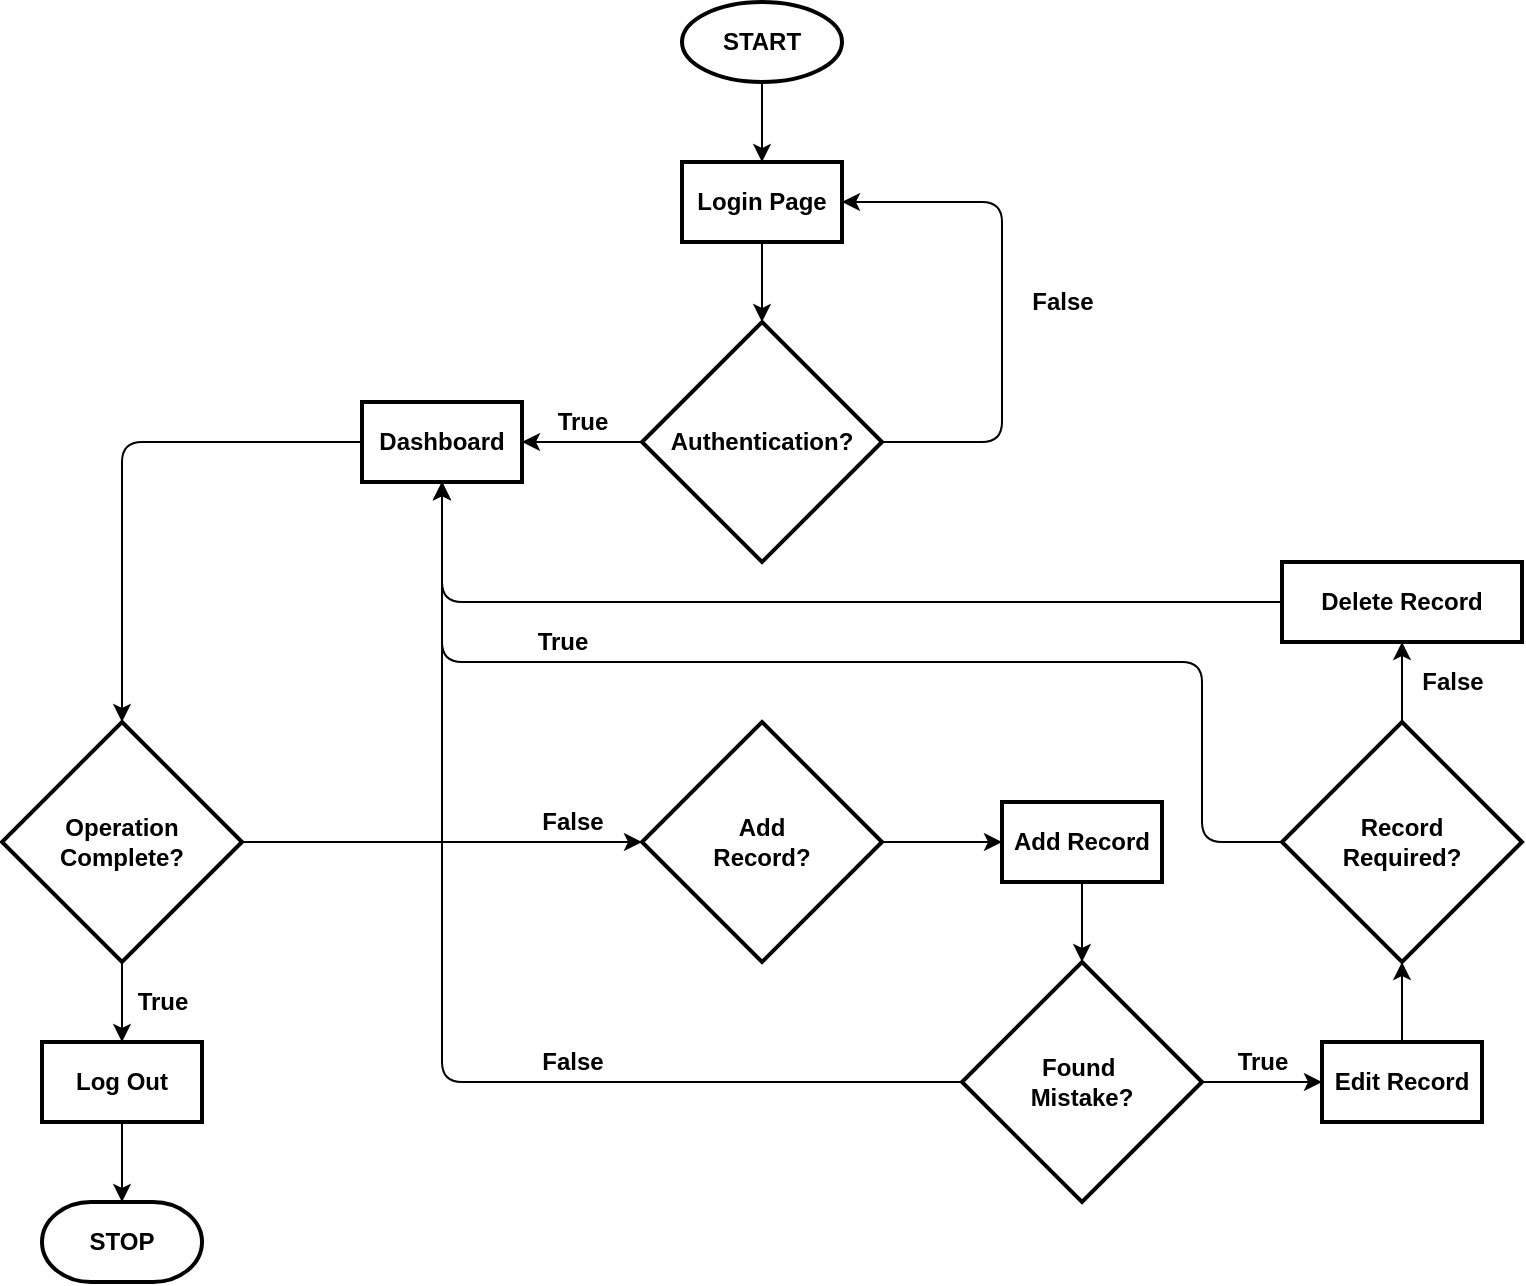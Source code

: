 <mxfile pages="2">
    <diagram id="pzp5F98lcEAV8l_yo3-G" name="FlowChart">
        <mxGraphModel dx="625" dy="488" grid="1" gridSize="10" guides="1" tooltips="1" connect="1" arrows="1" fold="1" page="1" pageScale="1" pageWidth="850" pageHeight="1100" math="0" shadow="0">
            <root>
                <mxCell id="nVx-LndPiBWBaImcnb7H-0"/>
                <mxCell id="nVx-LndPiBWBaImcnb7H-1" parent="nVx-LndPiBWBaImcnb7H-0"/>
                <mxCell id="nVx-LndPiBWBaImcnb7H-16" style="edgeStyle=none;html=1;entryX=0.5;entryY=0;entryDx=0;entryDy=0;" parent="nVx-LndPiBWBaImcnb7H-1" source="nVx-LndPiBWBaImcnb7H-2" target="nVx-LndPiBWBaImcnb7H-5" edge="1">
                    <mxGeometry relative="1" as="geometry"/>
                </mxCell>
                <mxCell id="nVx-LndPiBWBaImcnb7H-2" value="&lt;b&gt;START&lt;/b&gt;" style="strokeWidth=2;html=1;shape=mxgraph.flowchart.start_1;whiteSpace=wrap;" parent="nVx-LndPiBWBaImcnb7H-1" vertex="1">
                    <mxGeometry x="400" y="80" width="80" height="40" as="geometry"/>
                </mxCell>
                <mxCell id="nVx-LndPiBWBaImcnb7H-4" value="&lt;b&gt;STOP&lt;/b&gt;" style="strokeWidth=2;html=1;shape=mxgraph.flowchart.terminator;whiteSpace=wrap;" parent="nVx-LndPiBWBaImcnb7H-1" vertex="1">
                    <mxGeometry x="80" y="680" width="80" height="40" as="geometry"/>
                </mxCell>
                <mxCell id="nVx-LndPiBWBaImcnb7H-17" style="edgeStyle=none;html=1;entryX=0.5;entryY=0;entryDx=0;entryDy=0;entryPerimeter=0;" parent="nVx-LndPiBWBaImcnb7H-1" source="nVx-LndPiBWBaImcnb7H-5" target="nVx-LndPiBWBaImcnb7H-6" edge="1">
                    <mxGeometry relative="1" as="geometry"/>
                </mxCell>
                <mxCell id="nVx-LndPiBWBaImcnb7H-5" value="&lt;b&gt;Login Page&lt;/b&gt;" style="rounded=0;whiteSpace=wrap;html=1;strokeWidth=2;" parent="nVx-LndPiBWBaImcnb7H-1" vertex="1">
                    <mxGeometry x="400" y="160" width="80" height="40" as="geometry"/>
                </mxCell>
                <mxCell id="nVx-LndPiBWBaImcnb7H-18" style="edgeStyle=orthogonalEdgeStyle;html=1;entryX=1;entryY=0.5;entryDx=0;entryDy=0;exitX=1;exitY=0.5;exitDx=0;exitDy=0;exitPerimeter=0;" parent="nVx-LndPiBWBaImcnb7H-1" source="nVx-LndPiBWBaImcnb7H-6" target="nVx-LndPiBWBaImcnb7H-5" edge="1">
                    <mxGeometry relative="1" as="geometry">
                        <Array as="points">
                            <mxPoint x="560" y="300"/>
                            <mxPoint x="560" y="180"/>
                        </Array>
                    </mxGeometry>
                </mxCell>
                <mxCell id="nVx-LndPiBWBaImcnb7H-20" style="edgeStyle=orthogonalEdgeStyle;html=1;" parent="nVx-LndPiBWBaImcnb7H-1" source="nVx-LndPiBWBaImcnb7H-6" target="nVx-LndPiBWBaImcnb7H-7" edge="1">
                    <mxGeometry relative="1" as="geometry"/>
                </mxCell>
                <mxCell id="nVx-LndPiBWBaImcnb7H-6" value="&lt;b&gt;Authentication?&lt;/b&gt;" style="strokeWidth=2;html=1;shape=mxgraph.flowchart.decision;whiteSpace=wrap;" parent="nVx-LndPiBWBaImcnb7H-1" vertex="1">
                    <mxGeometry x="380" y="240" width="120" height="120" as="geometry"/>
                </mxCell>
                <mxCell id="nVx-LndPiBWBaImcnb7H-22" style="edgeStyle=orthogonalEdgeStyle;html=1;entryX=0.5;entryY=0;entryDx=0;entryDy=0;entryPerimeter=0;" parent="nVx-LndPiBWBaImcnb7H-1" source="nVx-LndPiBWBaImcnb7H-7" target="nVx-LndPiBWBaImcnb7H-8" edge="1">
                    <mxGeometry relative="1" as="geometry"/>
                </mxCell>
                <mxCell id="nVx-LndPiBWBaImcnb7H-7" value="&lt;b&gt;Dashboard&lt;/b&gt;" style="rounded=0;whiteSpace=wrap;html=1;strokeWidth=2;" parent="nVx-LndPiBWBaImcnb7H-1" vertex="1">
                    <mxGeometry x="240" y="280" width="80" height="40" as="geometry"/>
                </mxCell>
                <mxCell id="nVx-LndPiBWBaImcnb7H-24" style="edgeStyle=orthogonalEdgeStyle;html=1;entryX=0.5;entryY=0;entryDx=0;entryDy=0;" parent="nVx-LndPiBWBaImcnb7H-1" source="nVx-LndPiBWBaImcnb7H-8" target="nVx-LndPiBWBaImcnb7H-9" edge="1">
                    <mxGeometry relative="1" as="geometry"/>
                </mxCell>
                <mxCell id="nVx-LndPiBWBaImcnb7H-27" style="edgeStyle=orthogonalEdgeStyle;html=1;entryX=0;entryY=0.5;entryDx=0;entryDy=0;entryPerimeter=0;" parent="nVx-LndPiBWBaImcnb7H-1" source="nVx-LndPiBWBaImcnb7H-8" target="nVx-LndPiBWBaImcnb7H-10" edge="1">
                    <mxGeometry relative="1" as="geometry"/>
                </mxCell>
                <mxCell id="nVx-LndPiBWBaImcnb7H-8" value="&lt;b&gt;Operation&lt;br&gt;Complete?&lt;/b&gt;" style="strokeWidth=2;html=1;shape=mxgraph.flowchart.decision;whiteSpace=wrap;" parent="nVx-LndPiBWBaImcnb7H-1" vertex="1">
                    <mxGeometry x="60" y="440" width="120" height="120" as="geometry"/>
                </mxCell>
                <mxCell id="nVx-LndPiBWBaImcnb7H-26" style="edgeStyle=orthogonalEdgeStyle;html=1;entryX=0.5;entryY=0;entryDx=0;entryDy=0;entryPerimeter=0;" parent="nVx-LndPiBWBaImcnb7H-1" source="nVx-LndPiBWBaImcnb7H-9" target="nVx-LndPiBWBaImcnb7H-4" edge="1">
                    <mxGeometry relative="1" as="geometry"/>
                </mxCell>
                <mxCell id="nVx-LndPiBWBaImcnb7H-9" value="&lt;b&gt;Log Out&lt;/b&gt;" style="rounded=0;whiteSpace=wrap;html=1;strokeWidth=2;" parent="nVx-LndPiBWBaImcnb7H-1" vertex="1">
                    <mxGeometry x="80" y="600" width="80" height="40" as="geometry"/>
                </mxCell>
                <mxCell id="nVx-LndPiBWBaImcnb7H-30" style="edgeStyle=orthogonalEdgeStyle;html=1;entryX=0;entryY=0.5;entryDx=0;entryDy=0;" parent="nVx-LndPiBWBaImcnb7H-1" source="nVx-LndPiBWBaImcnb7H-10" target="nVx-LndPiBWBaImcnb7H-11" edge="1">
                    <mxGeometry relative="1" as="geometry"/>
                </mxCell>
                <mxCell id="nVx-LndPiBWBaImcnb7H-10" value="&lt;b&gt;Add &lt;br&gt;Record?&lt;/b&gt;" style="strokeWidth=2;html=1;shape=mxgraph.flowchart.decision;whiteSpace=wrap;" parent="nVx-LndPiBWBaImcnb7H-1" vertex="1">
                    <mxGeometry x="380" y="440" width="120" height="120" as="geometry"/>
                </mxCell>
                <mxCell id="nVx-LndPiBWBaImcnb7H-31" style="edgeStyle=orthogonalEdgeStyle;html=1;entryX=0.5;entryY=0;entryDx=0;entryDy=0;entryPerimeter=0;" parent="nVx-LndPiBWBaImcnb7H-1" source="nVx-LndPiBWBaImcnb7H-11" target="nVx-LndPiBWBaImcnb7H-12" edge="1">
                    <mxGeometry relative="1" as="geometry"/>
                </mxCell>
                <mxCell id="nVx-LndPiBWBaImcnb7H-11" value="&lt;b&gt;Add Record&lt;/b&gt;" style="rounded=0;whiteSpace=wrap;html=1;strokeWidth=2;" parent="nVx-LndPiBWBaImcnb7H-1" vertex="1">
                    <mxGeometry x="560" y="480" width="80" height="40" as="geometry"/>
                </mxCell>
                <mxCell id="nVx-LndPiBWBaImcnb7H-32" style="edgeStyle=orthogonalEdgeStyle;html=1;entryX=0.5;entryY=1;entryDx=0;entryDy=0;" parent="nVx-LndPiBWBaImcnb7H-1" source="nVx-LndPiBWBaImcnb7H-12" target="nVx-LndPiBWBaImcnb7H-7" edge="1">
                    <mxGeometry relative="1" as="geometry"/>
                </mxCell>
                <mxCell id="nVx-LndPiBWBaImcnb7H-34" style="edgeStyle=orthogonalEdgeStyle;html=1;entryX=0;entryY=0.5;entryDx=0;entryDy=0;" parent="nVx-LndPiBWBaImcnb7H-1" source="nVx-LndPiBWBaImcnb7H-12" target="nVx-LndPiBWBaImcnb7H-13" edge="1">
                    <mxGeometry relative="1" as="geometry"/>
                </mxCell>
                <mxCell id="nVx-LndPiBWBaImcnb7H-12" value="&lt;b&gt;Found&amp;nbsp;&lt;br&gt;Mistake?&lt;/b&gt;" style="strokeWidth=2;html=1;shape=mxgraph.flowchart.decision;whiteSpace=wrap;" parent="nVx-LndPiBWBaImcnb7H-1" vertex="1">
                    <mxGeometry x="540" y="560" width="120" height="120" as="geometry"/>
                </mxCell>
                <mxCell id="nVx-LndPiBWBaImcnb7H-36" style="edgeStyle=orthogonalEdgeStyle;html=1;entryX=0.5;entryY=1;entryDx=0;entryDy=0;entryPerimeter=0;" parent="nVx-LndPiBWBaImcnb7H-1" source="nVx-LndPiBWBaImcnb7H-13" target="nVx-LndPiBWBaImcnb7H-14" edge="1">
                    <mxGeometry relative="1" as="geometry"/>
                </mxCell>
                <mxCell id="nVx-LndPiBWBaImcnb7H-13" value="&lt;b&gt;Edit Record&lt;/b&gt;" style="rounded=0;whiteSpace=wrap;html=1;strokeWidth=2;" parent="nVx-LndPiBWBaImcnb7H-1" vertex="1">
                    <mxGeometry x="720" y="600" width="80" height="40" as="geometry"/>
                </mxCell>
                <mxCell id="nVx-LndPiBWBaImcnb7H-37" style="edgeStyle=orthogonalEdgeStyle;html=1;entryX=0.5;entryY=1;entryDx=0;entryDy=0;exitX=0;exitY=0.5;exitDx=0;exitDy=0;exitPerimeter=0;" parent="nVx-LndPiBWBaImcnb7H-1" source="nVx-LndPiBWBaImcnb7H-14" target="nVx-LndPiBWBaImcnb7H-7" edge="1">
                    <mxGeometry relative="1" as="geometry">
                        <Array as="points">
                            <mxPoint x="660" y="500"/>
                            <mxPoint x="660" y="410"/>
                            <mxPoint x="280" y="410"/>
                        </Array>
                    </mxGeometry>
                </mxCell>
                <mxCell id="nVx-LndPiBWBaImcnb7H-39" style="edgeStyle=orthogonalEdgeStyle;html=1;entryX=0.5;entryY=1;entryDx=0;entryDy=0;" parent="nVx-LndPiBWBaImcnb7H-1" source="nVx-LndPiBWBaImcnb7H-14" target="nVx-LndPiBWBaImcnb7H-15" edge="1">
                    <mxGeometry relative="1" as="geometry"/>
                </mxCell>
                <mxCell id="nVx-LndPiBWBaImcnb7H-14" value="&lt;b&gt;Record&lt;br&gt;Required?&lt;/b&gt;" style="strokeWidth=2;html=1;shape=mxgraph.flowchart.decision;whiteSpace=wrap;" parent="nVx-LndPiBWBaImcnb7H-1" vertex="1">
                    <mxGeometry x="700" y="440" width="120" height="120" as="geometry"/>
                </mxCell>
                <mxCell id="nVx-LndPiBWBaImcnb7H-40" style="edgeStyle=orthogonalEdgeStyle;html=1;entryX=0.5;entryY=1;entryDx=0;entryDy=0;" parent="nVx-LndPiBWBaImcnb7H-1" source="nVx-LndPiBWBaImcnb7H-15" target="nVx-LndPiBWBaImcnb7H-7" edge="1">
                    <mxGeometry relative="1" as="geometry"/>
                </mxCell>
                <mxCell id="nVx-LndPiBWBaImcnb7H-15" value="&lt;b&gt;Delete Record&lt;/b&gt;" style="rounded=0;whiteSpace=wrap;html=1;strokeWidth=2;" parent="nVx-LndPiBWBaImcnb7H-1" vertex="1">
                    <mxGeometry x="700" y="360" width="120" height="40" as="geometry"/>
                </mxCell>
                <mxCell id="nVx-LndPiBWBaImcnb7H-19" value="&lt;b&gt;False&lt;/b&gt;" style="text;html=1;align=center;verticalAlign=middle;resizable=0;points=[];autosize=1;strokeColor=none;fillColor=none;" parent="nVx-LndPiBWBaImcnb7H-1" vertex="1">
                    <mxGeometry x="565" y="220" width="50" height="20" as="geometry"/>
                </mxCell>
                <mxCell id="nVx-LndPiBWBaImcnb7H-21" value="&lt;b&gt;True&lt;/b&gt;" style="text;html=1;align=center;verticalAlign=middle;resizable=0;points=[];autosize=1;strokeColor=none;fillColor=none;" parent="nVx-LndPiBWBaImcnb7H-1" vertex="1">
                    <mxGeometry x="330" y="280" width="40" height="20" as="geometry"/>
                </mxCell>
                <mxCell id="nVx-LndPiBWBaImcnb7H-25" value="&lt;b&gt;True&lt;/b&gt;" style="text;html=1;align=center;verticalAlign=middle;resizable=0;points=[];autosize=1;strokeColor=none;fillColor=none;" parent="nVx-LndPiBWBaImcnb7H-1" vertex="1">
                    <mxGeometry x="120" y="570" width="40" height="20" as="geometry"/>
                </mxCell>
                <mxCell id="nVx-LndPiBWBaImcnb7H-28" value="&lt;b&gt;False&lt;/b&gt;" style="text;html=1;align=center;verticalAlign=middle;resizable=0;points=[];autosize=1;strokeColor=none;fillColor=none;" parent="nVx-LndPiBWBaImcnb7H-1" vertex="1">
                    <mxGeometry x="320" y="480" width="50" height="20" as="geometry"/>
                </mxCell>
                <mxCell id="nVx-LndPiBWBaImcnb7H-33" value="&lt;b&gt;False&lt;/b&gt;" style="text;html=1;align=center;verticalAlign=middle;resizable=0;points=[];autosize=1;strokeColor=none;fillColor=none;" parent="nVx-LndPiBWBaImcnb7H-1" vertex="1">
                    <mxGeometry x="320" y="600" width="50" height="20" as="geometry"/>
                </mxCell>
                <mxCell id="nVx-LndPiBWBaImcnb7H-35" value="&lt;b&gt;True&lt;/b&gt;" style="text;html=1;align=center;verticalAlign=middle;resizable=0;points=[];autosize=1;strokeColor=none;fillColor=none;" parent="nVx-LndPiBWBaImcnb7H-1" vertex="1">
                    <mxGeometry x="670" y="600" width="40" height="20" as="geometry"/>
                </mxCell>
                <mxCell id="nVx-LndPiBWBaImcnb7H-38" value="&lt;b&gt;False&lt;/b&gt;" style="text;html=1;align=center;verticalAlign=middle;resizable=0;points=[];autosize=1;strokeColor=none;fillColor=none;" parent="nVx-LndPiBWBaImcnb7H-1" vertex="1">
                    <mxGeometry x="760" y="410" width="50" height="20" as="geometry"/>
                </mxCell>
                <mxCell id="nVx-LndPiBWBaImcnb7H-41" value="&lt;b&gt;True&lt;/b&gt;" style="text;html=1;align=center;verticalAlign=middle;resizable=0;points=[];autosize=1;strokeColor=none;fillColor=none;" parent="nVx-LndPiBWBaImcnb7H-1" vertex="1">
                    <mxGeometry x="320" y="390" width="40" height="20" as="geometry"/>
                </mxCell>
            </root>
        </mxGraphModel>
    </diagram>
    <diagram id="flMZa_xKzqfJPFKXLGqJ" name="ER-Diagram">
        <mxGraphModel dx="865" dy="488" grid="1" gridSize="10" guides="1" tooltips="1" connect="1" arrows="1" fold="1" page="1" pageScale="1" pageWidth="1169" pageHeight="827" math="0" shadow="0">
            <root>
                <mxCell id="0"/>
                <mxCell id="1" parent="0"/>
                <mxCell id="42" style="edgeStyle=orthogonalEdgeStyle;html=1;entryX=0;entryY=0.5;entryDx=0;entryDy=0;endArrow=none;endFill=0;" parent="1" source="q89Y1sPKiIkgIvJ2mbNi-22" target="40" edge="1">
                    <mxGeometry relative="1" as="geometry"/>
                </mxCell>
                <mxCell id="q89Y1sPKiIkgIvJ2mbNi-22" value="&lt;b&gt;ViEWS&lt;/b&gt;" style="shape=rhombus;perimeter=rhombusPerimeter;whiteSpace=wrap;html=1;align=center;" parent="1" vertex="1">
                    <mxGeometry x="460" y="190" width="120" height="60" as="geometry"/>
                </mxCell>
                <mxCell id="29" style="edgeStyle=orthogonalEdgeStyle;html=1;entryX=0.5;entryY=1;entryDx=0;entryDy=0;endArrow=none;endFill=0;exitX=1;exitY=0.5;exitDx=0;exitDy=0;" parent="1" source="q89Y1sPKiIkgIvJ2mbNi-33" target="q89Y1sPKiIkgIvJ2mbNi-2" edge="1">
                    <mxGeometry relative="1" as="geometry"/>
                </mxCell>
                <mxCell id="q89Y1sPKiIkgIvJ2mbNi-33" value="&lt;b&gt;Faculty&lt;/b&gt;" style="ellipse;whiteSpace=wrap;html=1;align=center;" parent="1" vertex="1">
                    <mxGeometry x="180" y="260" width="100" height="40" as="geometry"/>
                </mxCell>
                <mxCell id="33" style="edgeStyle=orthogonalEdgeStyle;html=1;entryX=0.5;entryY=1;entryDx=0;entryDy=0;endArrow=none;endFill=0;exitX=0;exitY=0.5;exitDx=0;exitDy=0;" parent="1" source="q89Y1sPKiIkgIvJ2mbNi-35" target="q89Y1sPKiIkgIvJ2mbNi-2" edge="1">
                    <mxGeometry relative="1" as="geometry"/>
                </mxCell>
                <mxCell id="q89Y1sPKiIkgIvJ2mbNi-35" value="&lt;b&gt;Program&lt;/b&gt;" style="ellipse;whiteSpace=wrap;html=1;align=center;" parent="1" vertex="1">
                    <mxGeometry x="320" y="320" width="100" height="40" as="geometry"/>
                </mxCell>
                <mxCell id="q89Y1sPKiIkgIvJ2mbNi-42" style="edgeStyle=orthogonalEdgeStyle;rounded=0;orthogonalLoop=1;jettySize=auto;html=1;entryX=0;entryY=0.5;entryDx=0;entryDy=0;endArrow=none;endFill=0;exitX=1;exitY=0.5;exitDx=0;exitDy=0;" parent="1" source="q89Y1sPKiIkgIvJ2mbNi-2" target="q89Y1sPKiIkgIvJ2mbNi-22" edge="1">
                    <mxGeometry relative="1" as="geometry"/>
                </mxCell>
                <mxCell id="q89Y1sPKiIkgIvJ2mbNi-2" value="&lt;b&gt;STUDENT&lt;/b&gt;" style="whiteSpace=wrap;html=1;align=center;" parent="1" vertex="1">
                    <mxGeometry x="240" y="200" width="120" height="40" as="geometry"/>
                </mxCell>
                <mxCell id="12" style="edgeStyle=orthogonalEdgeStyle;html=1;entryX=0.5;entryY=0;entryDx=0;entryDy=0;endArrow=none;endFill=0;exitX=0;exitY=0.5;exitDx=0;exitDy=0;" parent="1" source="q89Y1sPKiIkgIvJ2mbNi-3" target="q89Y1sPKiIkgIvJ2mbNi-2" edge="1">
                    <mxGeometry relative="1" as="geometry"/>
                </mxCell>
                <mxCell id="q89Y1sPKiIkgIvJ2mbNi-3" value="&lt;b&gt;RegNo&lt;/b&gt;" style="ellipse;whiteSpace=wrap;html=1;align=center;fontStyle=4;" parent="1" vertex="1">
                    <mxGeometry x="360" y="160" width="100" height="40" as="geometry"/>
                </mxCell>
                <mxCell id="13" style="edgeStyle=orthogonalEdgeStyle;html=1;entryX=0.5;entryY=0;entryDx=0;entryDy=0;endArrow=none;endFill=0;exitX=0;exitY=0.5;exitDx=0;exitDy=0;" parent="1" source="q89Y1sPKiIkgIvJ2mbNi-4" target="q89Y1sPKiIkgIvJ2mbNi-2" edge="1">
                    <mxGeometry relative="1" as="geometry"/>
                </mxCell>
                <mxCell id="q89Y1sPKiIkgIvJ2mbNi-4" value="&lt;b&gt;FirstName&lt;/b&gt;" style="ellipse;whiteSpace=wrap;html=1;align=center;" parent="1" vertex="1">
                    <mxGeometry x="350" y="110" width="100" height="40" as="geometry"/>
                </mxCell>
                <mxCell id="16" style="edgeStyle=orthogonalEdgeStyle;html=1;entryX=0.5;entryY=0;entryDx=0;entryDy=0;endArrow=none;endFill=0;exitX=0.5;exitY=1;exitDx=0;exitDy=0;" parent="1" source="q89Y1sPKiIkgIvJ2mbNi-5" target="q89Y1sPKiIkgIvJ2mbNi-2" edge="1">
                    <mxGeometry relative="1" as="geometry"/>
                </mxCell>
                <mxCell id="q89Y1sPKiIkgIvJ2mbNi-5" value="&lt;b&gt;LastName&lt;/b&gt;" style="ellipse;whiteSpace=wrap;html=1;align=center;" parent="1" vertex="1">
                    <mxGeometry x="250" y="10" width="100" height="40" as="geometry"/>
                </mxCell>
                <mxCell id="15" style="edgeStyle=orthogonalEdgeStyle;html=1;entryX=0.5;entryY=0;entryDx=0;entryDy=0;endArrow=none;endFill=0;exitX=1;exitY=0.5;exitDx=0;exitDy=0;" parent="1" source="q89Y1sPKiIkgIvJ2mbNi-6" target="q89Y1sPKiIkgIvJ2mbNi-2" edge="1">
                    <mxGeometry relative="1" as="geometry">
                        <mxPoint x="263" y="60" as="sourcePoint"/>
                    </mxGeometry>
                </mxCell>
                <mxCell id="q89Y1sPKiIkgIvJ2mbNi-6" value="&lt;b&gt;Gender&lt;/b&gt;" style="ellipse;whiteSpace=wrap;html=1;align=center;" parent="1" vertex="1">
                    <mxGeometry x="160" y="40" width="100" height="40" as="geometry"/>
                </mxCell>
                <mxCell id="17" style="edgeStyle=orthogonalEdgeStyle;html=1;entryX=0.5;entryY=0;entryDx=0;entryDy=0;endArrow=none;endFill=0;exitX=1;exitY=0.5;exitDx=0;exitDy=0;" parent="1" source="q89Y1sPKiIkgIvJ2mbNi-7" target="q89Y1sPKiIkgIvJ2mbNi-2" edge="1">
                    <mxGeometry relative="1" as="geometry"/>
                </mxCell>
                <mxCell id="q89Y1sPKiIkgIvJ2mbNi-7" value="&lt;b&gt;PermanentAddress&lt;/b&gt;" style="ellipse;whiteSpace=wrap;html=1;align=center;" parent="1" vertex="1">
                    <mxGeometry x="100" y="90" width="130" height="40" as="geometry"/>
                </mxCell>
                <mxCell id="18" style="edgeStyle=orthogonalEdgeStyle;html=1;entryX=0.5;entryY=0;entryDx=0;entryDy=0;endArrow=none;endFill=0;exitX=1;exitY=0.5;exitDx=0;exitDy=0;" parent="1" source="q89Y1sPKiIkgIvJ2mbNi-8" target="q89Y1sPKiIkgIvJ2mbNi-2" edge="1">
                    <mxGeometry relative="1" as="geometry"/>
                </mxCell>
                <mxCell id="q89Y1sPKiIkgIvJ2mbNi-8" value="&lt;b&gt;Mobile&lt;/b&gt;" style="ellipse;whiteSpace=wrap;html=1;align=center;" parent="1" vertex="1">
                    <mxGeometry x="140" y="160" width="100" height="40" as="geometry"/>
                </mxCell>
                <mxCell id="19" style="edgeStyle=orthogonalEdgeStyle;html=1;entryX=0;entryY=0.5;entryDx=0;entryDy=0;endArrow=none;endFill=0;exitX=1;exitY=0.5;exitDx=0;exitDy=0;" parent="1" source="q89Y1sPKiIkgIvJ2mbNi-9" target="q89Y1sPKiIkgIvJ2mbNi-2" edge="1">
                    <mxGeometry relative="1" as="geometry">
                        <mxPoint x="150" y="220" as="sourcePoint"/>
                    </mxGeometry>
                </mxCell>
                <mxCell id="q89Y1sPKiIkgIvJ2mbNi-9" value="&lt;b&gt;Email&lt;/b&gt;" style="ellipse;whiteSpace=wrap;html=1;align=center;" parent="1" vertex="1">
                    <mxGeometry x="30" y="200" width="100" height="40" as="geometry"/>
                </mxCell>
                <mxCell id="14" style="edgeStyle=orthogonalEdgeStyle;html=1;endArrow=none;endFill=0;entryX=0.5;entryY=0;entryDx=0;entryDy=0;exitX=0;exitY=0.5;exitDx=0;exitDy=0;" parent="1" source="q89Y1sPKiIkgIvJ2mbNi-11" target="q89Y1sPKiIkgIvJ2mbNi-2" edge="1">
                    <mxGeometry relative="1" as="geometry">
                        <mxPoint x="310" y="190" as="targetPoint"/>
                    </mxGeometry>
                </mxCell>
                <mxCell id="q89Y1sPKiIkgIvJ2mbNi-11" value="&lt;b&gt;MiddleName&lt;/b&gt;" style="ellipse;whiteSpace=wrap;html=1;align=center;" parent="1" vertex="1">
                    <mxGeometry x="320" y="60" width="100" height="40" as="geometry"/>
                </mxCell>
                <mxCell id="q89Y1sPKiIkgIvJ2mbNi-65" style="edgeStyle=orthogonalEdgeStyle;rounded=0;orthogonalLoop=1;jettySize=auto;html=1;exitX=0.5;exitY=1;exitDx=0;exitDy=0;endArrow=none;endFill=0;" parent="1" edge="1">
                    <mxGeometry relative="1" as="geometry">
                        <mxPoint x="300" y="374" as="sourcePoint"/>
                        <mxPoint x="300" y="374" as="targetPoint"/>
                    </mxGeometry>
                </mxCell>
                <mxCell id="21" style="edgeStyle=orthogonalEdgeStyle;html=1;entryX=0;entryY=0.5;entryDx=0;entryDy=0;endArrow=none;endFill=0;exitX=1;exitY=0.5;exitDx=0;exitDy=0;" parent="1" source="q89Y1sPKiIkgIvJ2mbNi-66" target="q89Y1sPKiIkgIvJ2mbNi-2" edge="1">
                    <mxGeometry relative="1" as="geometry">
                        <Array as="points">
                            <mxPoint x="110" y="330"/>
                            <mxPoint x="110" y="310"/>
                            <mxPoint x="150" y="310"/>
                            <mxPoint x="150" y="220"/>
                        </Array>
                    </mxGeometry>
                </mxCell>
                <mxCell id="q89Y1sPKiIkgIvJ2mbNi-66" value="&lt;b&gt;FatherName&lt;/b&gt;" style="ellipse;whiteSpace=wrap;html=1;align=center;" parent="1" vertex="1">
                    <mxGeometry y="310" width="100" height="40" as="geometry"/>
                </mxCell>
                <mxCell id="11" style="edgeStyle=orthogonalEdgeStyle;html=1;endArrow=none;endFill=0;exitX=1;exitY=0.5;exitDx=0;exitDy=0;entryX=0.5;entryY=0;entryDx=0;entryDy=0;" parent="1" source="2" target="q89Y1sPKiIkgIvJ2mbNi-2" edge="1">
                    <mxGeometry relative="1" as="geometry">
                        <mxPoint x="280" y="180" as="targetPoint"/>
                        <mxPoint x="190" y="160" as="sourcePoint"/>
                    </mxGeometry>
                </mxCell>
                <mxCell id="2" value="&lt;b&gt;TemporaryAddress&lt;/b&gt;" style="ellipse;whiteSpace=wrap;html=1;align=center;" parent="1" vertex="1">
                    <mxGeometry x="20" y="130" width="130" height="40" as="geometry"/>
                </mxCell>
                <mxCell id="20" style="edgeStyle=orthogonalEdgeStyle;html=1;entryX=0;entryY=0.5;entryDx=0;entryDy=0;endArrow=none;endFill=0;exitX=1;exitY=0.5;exitDx=0;exitDy=0;" parent="1" source="4" target="q89Y1sPKiIkgIvJ2mbNi-2" edge="1">
                    <mxGeometry relative="1" as="geometry"/>
                </mxCell>
                <mxCell id="4" value="&lt;b&gt;CreatedAt&lt;/b&gt;" style="ellipse;whiteSpace=wrap;html=1;align=center;" parent="1" vertex="1">
                    <mxGeometry x="20" y="250" width="100" height="40" as="geometry"/>
                </mxCell>
                <mxCell id="25" style="edgeStyle=orthogonalEdgeStyle;html=1;entryX=0;entryY=0.5;entryDx=0;entryDy=0;endArrow=none;endFill=0;exitX=0.5;exitY=0;exitDx=0;exitDy=0;" parent="1" source="5" target="q89Y1sPKiIkgIvJ2mbNi-2" edge="1">
                    <mxGeometry relative="1" as="geometry"/>
                </mxCell>
                <mxCell id="5" value="&lt;b&gt;MotherName&lt;/b&gt;" style="ellipse;whiteSpace=wrap;html=1;align=center;" parent="1" vertex="1">
                    <mxGeometry x="100" y="440" width="100" height="40" as="geometry"/>
                </mxCell>
                <mxCell id="28" style="edgeStyle=orthogonalEdgeStyle;html=1;entryX=0;entryY=0.5;entryDx=0;entryDy=0;endArrow=none;endFill=0;" parent="1" source="6" target="q89Y1sPKiIkgIvJ2mbNi-2" edge="1">
                    <mxGeometry relative="1" as="geometry">
                        <Array as="points">
                            <mxPoint x="280" y="420"/>
                            <mxPoint x="150" y="420"/>
                            <mxPoint x="150" y="220"/>
                        </Array>
                    </mxGeometry>
                </mxCell>
                <mxCell id="6" value="&lt;b&gt;MotherMobile&lt;/b&gt;" style="ellipse;whiteSpace=wrap;html=1;align=center;" parent="1" vertex="1">
                    <mxGeometry x="230" y="450" width="100" height="40" as="geometry"/>
                </mxCell>
                <mxCell id="23" style="edgeStyle=orthogonalEdgeStyle;html=1;entryX=0;entryY=0.5;entryDx=0;entryDy=0;endArrow=none;endFill=0;exitX=0;exitY=0.5;exitDx=0;exitDy=0;" parent="1" source="7" target="q89Y1sPKiIkgIvJ2mbNi-2" edge="1">
                    <mxGeometry relative="1" as="geometry"/>
                </mxCell>
                <mxCell id="7" value="&lt;b&gt;FatherMobile&lt;/b&gt;" style="ellipse;whiteSpace=wrap;html=1;align=center;" parent="1" vertex="1">
                    <mxGeometry x="160" y="310" width="100" height="40" as="geometry"/>
                </mxCell>
                <mxCell id="37" style="edgeStyle=orthogonalEdgeStyle;html=1;entryX=0;entryY=0.5;entryDx=0;entryDy=0;endArrow=none;endFill=0;" parent="1" source="8" target="q89Y1sPKiIkgIvJ2mbNi-2" edge="1">
                    <mxGeometry relative="1" as="geometry">
                        <Array as="points">
                            <mxPoint x="340" y="420"/>
                            <mxPoint x="150" y="420"/>
                            <mxPoint x="150" y="220"/>
                        </Array>
                    </mxGeometry>
                </mxCell>
                <mxCell id="8" value="&lt;b&gt;GuardianName&lt;/b&gt;" style="ellipse;whiteSpace=wrap;html=1;align=center;" parent="1" vertex="1">
                    <mxGeometry x="290" y="510" width="100" height="40" as="geometry"/>
                </mxCell>
                <mxCell id="22" style="edgeStyle=orthogonalEdgeStyle;html=1;entryX=0;entryY=0.5;entryDx=0;entryDy=0;endArrow=none;endFill=0;exitX=0.5;exitY=0;exitDx=0;exitDy=0;" parent="1" source="9" target="q89Y1sPKiIkgIvJ2mbNi-2" edge="1">
                    <mxGeometry relative="1" as="geometry">
                        <mxPoint x="220" y="350" as="sourcePoint"/>
                        <Array as="points">
                            <mxPoint x="70" y="374"/>
                            <mxPoint x="150" y="374"/>
                            <mxPoint x="150" y="220"/>
                        </Array>
                    </mxGeometry>
                </mxCell>
                <mxCell id="9" value="&lt;b&gt;FatherOccupation&lt;/b&gt;" style="ellipse;whiteSpace=wrap;html=1;align=center;" parent="1" vertex="1">
                    <mxGeometry x="10" y="390" width="120" height="40" as="geometry"/>
                </mxCell>
                <mxCell id="27" style="edgeStyle=orthogonalEdgeStyle;html=1;entryX=0;entryY=0.5;entryDx=0;entryDy=0;endArrow=none;endFill=0;exitX=0.5;exitY=0;exitDx=0;exitDy=0;" parent="1" source="26" target="q89Y1sPKiIkgIvJ2mbNi-2" edge="1">
                    <mxGeometry relative="1" as="geometry">
                        <Array as="points">
                            <mxPoint x="220" y="420"/>
                            <mxPoint x="150" y="420"/>
                            <mxPoint x="150" y="220"/>
                        </Array>
                    </mxGeometry>
                </mxCell>
                <mxCell id="26" value="&lt;b&gt;MotherOccupation&lt;/b&gt;" style="ellipse;whiteSpace=wrap;html=1;align=center;" parent="1" vertex="1">
                    <mxGeometry x="160" y="500" width="120" height="40" as="geometry"/>
                </mxCell>
                <mxCell id="32" style="edgeStyle=orthogonalEdgeStyle;html=1;entryX=0.5;entryY=1;entryDx=0;entryDy=0;endArrow=none;endFill=0;" parent="1" source="30" target="q89Y1sPKiIkgIvJ2mbNi-2" edge="1">
                    <mxGeometry relative="1" as="geometry"/>
                </mxCell>
                <mxCell id="30" value="&lt;b&gt;Level&lt;br&gt;&lt;/b&gt;" style="ellipse;whiteSpace=wrap;html=1;align=center;" parent="1" vertex="1">
                    <mxGeometry x="220" y="350" width="100" height="40" as="geometry"/>
                </mxCell>
                <mxCell id="34" style="edgeStyle=orthogonalEdgeStyle;html=1;entryX=0.5;entryY=1;entryDx=0;entryDy=0;endArrow=none;endFill=0;exitX=0;exitY=0.5;exitDx=0;exitDy=0;" parent="1" source="31" target="q89Y1sPKiIkgIvJ2mbNi-2" edge="1">
                    <mxGeometry relative="1" as="geometry"/>
                </mxCell>
                <mxCell id="31" value="&lt;b&gt;Semester&lt;/b&gt;" style="ellipse;whiteSpace=wrap;html=1;align=center;" parent="1" vertex="1">
                    <mxGeometry x="330" y="260" width="100" height="40" as="geometry"/>
                </mxCell>
                <mxCell id="38" style="edgeStyle=orthogonalEdgeStyle;html=1;entryX=0;entryY=0.5;entryDx=0;entryDy=0;endArrow=none;endFill=0;exitX=0;exitY=0.5;exitDx=0;exitDy=0;" parent="1" source="35" target="q89Y1sPKiIkgIvJ2mbNi-2" edge="1">
                    <mxGeometry relative="1" as="geometry">
                        <Array as="points">
                            <mxPoint x="340" y="480"/>
                            <mxPoint x="340" y="420"/>
                            <mxPoint x="150" y="420"/>
                            <mxPoint x="150" y="220"/>
                        </Array>
                    </mxGeometry>
                </mxCell>
                <mxCell id="35" value="&lt;b&gt;GuardianOccupation&lt;/b&gt;" style="ellipse;whiteSpace=wrap;html=1;align=center;" parent="1" vertex="1">
                    <mxGeometry x="350" y="460" width="160" height="40" as="geometry"/>
                </mxCell>
                <mxCell id="39" style="edgeStyle=orthogonalEdgeStyle;html=1;entryX=0;entryY=0.5;entryDx=0;entryDy=0;endArrow=none;endFill=0;exitX=0;exitY=0.5;exitDx=0;exitDy=0;" parent="1" source="36" target="q89Y1sPKiIkgIvJ2mbNi-2" edge="1">
                    <mxGeometry relative="1" as="geometry">
                        <Array as="points">
                            <mxPoint x="150" y="420"/>
                            <mxPoint x="150" y="220"/>
                        </Array>
                    </mxGeometry>
                </mxCell>
                <mxCell id="36" value="&lt;b&gt;GuardianMobile&lt;/b&gt;" style="ellipse;whiteSpace=wrap;html=1;align=center;" parent="1" vertex="1">
                    <mxGeometry x="370" y="400" width="120" height="40" as="geometry"/>
                </mxCell>
                <mxCell id="40" value="&lt;b&gt;USERS&lt;/b&gt;" style="whiteSpace=wrap;html=1;align=center;" parent="1" vertex="1">
                    <mxGeometry x="680" y="200" width="120" height="40" as="geometry"/>
                </mxCell>
                <mxCell id="43" style="edgeStyle=orthogonalEdgeStyle;html=1;entryX=0.5;entryY=0;entryDx=0;entryDy=0;endArrow=none;endFill=0;exitX=1;exitY=0.5;exitDx=0;exitDy=0;" parent="1" source="41" target="40" edge="1">
                    <mxGeometry relative="1" as="geometry"/>
                </mxCell>
                <mxCell id="41" value="&lt;b&gt;UserID&lt;/b&gt;" style="ellipse;whiteSpace=wrap;html=1;align=center;fontStyle=4;" parent="1" vertex="1">
                    <mxGeometry x="580" y="140" width="100" height="40" as="geometry"/>
                </mxCell>
                <mxCell id="51" style="edgeStyle=orthogonalEdgeStyle;html=1;entryX=0.5;entryY=0;entryDx=0;entryDy=0;endArrow=none;endFill=0;" parent="1" source="44" target="40" edge="1">
                    <mxGeometry relative="1" as="geometry"/>
                </mxCell>
                <mxCell id="44" value="&lt;b&gt;Username&lt;/b&gt;" style="ellipse;whiteSpace=wrap;html=1;align=center;" parent="1" vertex="1">
                    <mxGeometry x="690" y="80" width="100" height="40" as="geometry"/>
                </mxCell>
                <mxCell id="50" style="edgeStyle=orthogonalEdgeStyle;html=1;entryX=0.5;entryY=0;entryDx=0;entryDy=0;endArrow=none;endFill=0;" parent="1" source="45" target="40" edge="1">
                    <mxGeometry relative="1" as="geometry"/>
                </mxCell>
                <mxCell id="45" value="&lt;b&gt;Password&lt;/b&gt;" style="ellipse;whiteSpace=wrap;html=1;align=center;" parent="1" vertex="1">
                    <mxGeometry x="810" y="140" width="100" height="40" as="geometry"/>
                </mxCell>
                <mxCell id="49" style="edgeStyle=orthogonalEdgeStyle;html=1;entryX=1;entryY=0.5;entryDx=0;entryDy=0;endArrow=none;endFill=0;" parent="1" source="46" target="40" edge="1">
                    <mxGeometry relative="1" as="geometry"/>
                </mxCell>
                <mxCell id="46" value="&lt;b&gt;CreatedAt&lt;/b&gt;" style="ellipse;whiteSpace=wrap;html=1;align=center;" parent="1" vertex="1">
                    <mxGeometry x="860" y="200" width="100" height="40" as="geometry"/>
                </mxCell>
                <mxCell id="48" style="edgeStyle=orthogonalEdgeStyle;html=1;entryX=0.5;entryY=1;entryDx=0;entryDy=0;endArrow=none;endFill=0;" parent="1" source="47" target="40" edge="1">
                    <mxGeometry relative="1" as="geometry"/>
                </mxCell>
                <mxCell id="47" value="&lt;b&gt;UserType&lt;/b&gt;" style="ellipse;whiteSpace=wrap;html=1;align=center;" parent="1" vertex="1">
                    <mxGeometry x="690" y="280" width="100" height="40" as="geometry"/>
                </mxCell>
            </root>
        </mxGraphModel>
    </diagram>
    <diagram name="ERW-Diagram" id="gbe1xK2sopJvGz2qG00P">
        <mxGraphModel dx="581" dy="488" grid="1" gridSize="10" guides="1" tooltips="1" connect="1" arrows="1" fold="1" page="1" pageScale="1" pageWidth="1169" pageHeight="827" math="0" shadow="0">
            <root>
                <mxCell id="07htjKUWKZQOqNFre8PX-0"/>
                <mxCell id="07htjKUWKZQOqNFre8PX-1" parent="07htjKUWKZQOqNFre8PX-0"/>
                <mxCell id="07htjKUWKZQOqNFre8PX-2" style="edgeStyle=orthogonalEdgeStyle;rounded=0;orthogonalLoop=1;jettySize=auto;html=1;entryX=0;entryY=0.5;entryDx=0;entryDy=0;endArrow=none;endFill=0;exitX=1;exitY=0.5;exitDx=0;exitDy=0;strokeColor=#FFFFFF;" parent="07htjKUWKZQOqNFre8PX-1" source="07htjKUWKZQOqNFre8PX-4" target="07htjKUWKZQOqNFre8PX-9" edge="1">
                    <mxGeometry relative="1" as="geometry"/>
                </mxCell>
                <mxCell id="07htjKUWKZQOqNFre8PX-3" style="edgeStyle=orthogonalEdgeStyle;rounded=0;orthogonalLoop=1;jettySize=auto;html=1;endArrow=none;endFill=0;entryX=0;entryY=0.5;entryDx=0;entryDy=0;exitX=1;exitY=0.5;exitDx=0;exitDy=0;strokeColor=#FFFFFF;" parent="07htjKUWKZQOqNFre8PX-1" source="07htjKUWKZQOqNFre8PX-4" target="07htjKUWKZQOqNFre8PX-22" edge="1">
                    <mxGeometry relative="1" as="geometry">
                        <mxPoint x="680" y="460" as="targetPoint"/>
                    </mxGeometry>
                </mxCell>
                <mxCell id="07htjKUWKZQOqNFre8PX-4" value="&lt;b&gt;STUDIES&lt;/b&gt;" style="shape=rhombus;perimeter=rhombusPerimeter;whiteSpace=wrap;html=1;align=center;strokeColor=#FFFFFF;" parent="07htjKUWKZQOqNFre8PX-1" vertex="1">
                    <mxGeometry x="460" y="190" width="120" height="60" as="geometry"/>
                </mxCell>
                <mxCell id="07htjKUWKZQOqNFre8PX-5" style="edgeStyle=orthogonalEdgeStyle;rounded=0;orthogonalLoop=1;jettySize=auto;html=1;entryX=0;entryY=0.5;entryDx=0;entryDy=0;endArrow=none;endFill=0;exitX=1;exitY=0.5;exitDx=0;exitDy=0;strokeColor=#FFFFFF;" parent="07htjKUWKZQOqNFre8PX-1" source="07htjKUWKZQOqNFre8PX-9" target="07htjKUWKZQOqNFre8PX-10" edge="1">
                    <mxGeometry relative="1" as="geometry"/>
                </mxCell>
                <mxCell id="07htjKUWKZQOqNFre8PX-6" style="edgeStyle=orthogonalEdgeStyle;rounded=0;orthogonalLoop=1;jettySize=auto;html=1;endArrow=none;endFill=0;entryX=0.5;entryY=0;entryDx=0;entryDy=0;exitX=0.5;exitY=1;exitDx=0;exitDy=0;strokeColor=#FFFFFF;" parent="07htjKUWKZQOqNFre8PX-1" source="07htjKUWKZQOqNFre8PX-9" target="07htjKUWKZQOqNFre8PX-13" edge="1">
                    <mxGeometry relative="1" as="geometry"/>
                </mxCell>
                <mxCell id="07htjKUWKZQOqNFre8PX-7" style="edgeStyle=orthogonalEdgeStyle;rounded=0;orthogonalLoop=1;jettySize=auto;html=1;entryX=1;entryY=0.5;entryDx=0;entryDy=0;endArrow=none;endFill=0;exitX=0.5;exitY=0;exitDx=0;exitDy=0;strokeColor=#FFFFFF;" parent="07htjKUWKZQOqNFre8PX-1" source="07htjKUWKZQOqNFre8PX-9" target="07htjKUWKZQOqNFre8PX-17" edge="1">
                    <mxGeometry relative="1" as="geometry"/>
                </mxCell>
                <mxCell id="07htjKUWKZQOqNFre8PX-8" style="edgeStyle=orthogonalEdgeStyle;rounded=0;orthogonalLoop=1;jettySize=auto;html=1;entryX=0;entryY=0.5;entryDx=0;entryDy=0;endArrow=none;endFill=0;strokeColor=#FFFFFF;" parent="07htjKUWKZQOqNFre8PX-1" source="07htjKUWKZQOqNFre8PX-9" target="07htjKUWKZQOqNFre8PX-56" edge="1">
                    <mxGeometry relative="1" as="geometry"/>
                </mxCell>
                <mxCell id="07htjKUWKZQOqNFre8PX-9" value="&lt;b&gt;BACHELOR&lt;/b&gt;" style="whiteSpace=wrap;html=1;align=center;strokeColor=#FFFFFF;" parent="07htjKUWKZQOqNFre8PX-1" vertex="1">
                    <mxGeometry x="680" y="200" width="120" height="40" as="geometry"/>
                </mxCell>
                <mxCell id="07htjKUWKZQOqNFre8PX-10" value="&lt;b&gt;Batch&lt;/b&gt;" style="ellipse;whiteSpace=wrap;html=1;align=center;strokeColor=#FFFFFF;" parent="07htjKUWKZQOqNFre8PX-1" vertex="1">
                    <mxGeometry x="840" y="200" width="100" height="40" as="geometry"/>
                </mxCell>
                <mxCell id="07htjKUWKZQOqNFre8PX-11" style="edgeStyle=orthogonalEdgeStyle;rounded=0;orthogonalLoop=1;jettySize=auto;html=1;entryX=0.5;entryY=0;entryDx=0;entryDy=0;endArrow=none;endFill=0;exitX=0.5;exitY=1;exitDx=0;exitDy=0;strokeColor=#FFFFFF;" parent="07htjKUWKZQOqNFre8PX-1" source="07htjKUWKZQOqNFre8PX-12" target="07htjKUWKZQOqNFre8PX-9" edge="1">
                    <mxGeometry relative="1" as="geometry"/>
                </mxCell>
                <mxCell id="07htjKUWKZQOqNFre8PX-12" value="&lt;b&gt;Faculty&lt;/b&gt;" style="ellipse;whiteSpace=wrap;html=1;align=center;strokeColor=#FFFFFF;" parent="07htjKUWKZQOqNFre8PX-1" vertex="1">
                    <mxGeometry x="690" y="100" width="100" height="40" as="geometry"/>
                </mxCell>
                <mxCell id="07htjKUWKZQOqNFre8PX-13" value="&lt;b&gt;Program&lt;/b&gt;" style="ellipse;whiteSpace=wrap;html=1;align=center;strokeColor=#FFFFFF;" parent="07htjKUWKZQOqNFre8PX-1" vertex="1">
                    <mxGeometry x="690" y="260" width="100" height="40" as="geometry"/>
                </mxCell>
                <mxCell id="07htjKUWKZQOqNFre8PX-14" style="edgeStyle=orthogonalEdgeStyle;rounded=0;orthogonalLoop=1;jettySize=auto;html=1;entryX=0.5;entryY=0;entryDx=0;entryDy=0;endArrow=none;endFill=0;exitX=0;exitY=0.5;exitDx=0;exitDy=0;strokeColor=#FFFFFF;" parent="07htjKUWKZQOqNFre8PX-1" source="07htjKUWKZQOqNFre8PX-15" target="07htjKUWKZQOqNFre8PX-9" edge="1">
                    <mxGeometry relative="1" as="geometry"/>
                </mxCell>
                <mxCell id="07htjKUWKZQOqNFre8PX-15" value="&lt;b&gt;Year&lt;/b&gt;" style="ellipse;whiteSpace=wrap;html=1;align=center;strokeColor=#FFFFFF;" parent="07htjKUWKZQOqNFre8PX-1" vertex="1">
                    <mxGeometry x="780" y="150" width="100" height="40" as="geometry"/>
                </mxCell>
                <mxCell id="07htjKUWKZQOqNFre8PX-16" style="edgeStyle=orthogonalEdgeStyle;rounded=0;orthogonalLoop=1;jettySize=auto;html=1;entryX=0;entryY=0.5;entryDx=0;entryDy=0;endArrow=none;endFill=0;exitX=1;exitY=0.5;exitDx=0;exitDy=0;strokeColor=#FFFFFF;" parent="07htjKUWKZQOqNFre8PX-1" source="07htjKUWKZQOqNFre8PX-35" target="07htjKUWKZQOqNFre8PX-4" edge="1">
                    <mxGeometry relative="1" as="geometry"/>
                </mxCell>
                <mxCell id="07htjKUWKZQOqNFre8PX-17" value="&lt;b&gt;TUNo&lt;/b&gt;" style="ellipse;whiteSpace=wrap;html=1;align=center;fontStyle=4;strokeColor=#FFFFFF;" parent="07htjKUWKZQOqNFre8PX-1" vertex="1">
                    <mxGeometry x="590" y="140" width="100" height="40" as="geometry"/>
                </mxCell>
                <mxCell id="07htjKUWKZQOqNFre8PX-18" style="edgeStyle=orthogonalEdgeStyle;rounded=0;orthogonalLoop=1;jettySize=auto;html=1;entryX=0;entryY=0.5;entryDx=0;entryDy=0;endArrow=none;endFill=0;exitX=1;exitY=0.5;exitDx=0;exitDy=0;strokeColor=#FFFFFF;" parent="07htjKUWKZQOqNFre8PX-1" source="07htjKUWKZQOqNFre8PX-22" target="07htjKUWKZQOqNFre8PX-23" edge="1">
                    <mxGeometry relative="1" as="geometry"/>
                </mxCell>
                <mxCell id="07htjKUWKZQOqNFre8PX-19" style="edgeStyle=orthogonalEdgeStyle;rounded=0;orthogonalLoop=1;jettySize=auto;html=1;endArrow=none;endFill=0;entryX=0.5;entryY=0;entryDx=0;entryDy=0;exitX=0.5;exitY=1;exitDx=0;exitDy=0;strokeColor=#FFFFFF;" parent="07htjKUWKZQOqNFre8PX-1" source="07htjKUWKZQOqNFre8PX-22" target="07htjKUWKZQOqNFre8PX-26" edge="1">
                    <mxGeometry relative="1" as="geometry"/>
                </mxCell>
                <mxCell id="07htjKUWKZQOqNFre8PX-20" style="edgeStyle=orthogonalEdgeStyle;rounded=0;orthogonalLoop=1;jettySize=auto;html=1;entryX=0.5;entryY=1;entryDx=0;entryDy=0;endArrow=none;endFill=0;exitX=0.5;exitY=0;exitDx=0;exitDy=0;strokeColor=#FFFFFF;" parent="07htjKUWKZQOqNFre8PX-1" source="07htjKUWKZQOqNFre8PX-22" target="07htjKUWKZQOqNFre8PX-27" edge="1">
                    <mxGeometry relative="1" as="geometry"/>
                </mxCell>
                <mxCell id="07htjKUWKZQOqNFre8PX-21" style="edgeStyle=orthogonalEdgeStyle;rounded=0;orthogonalLoop=1;jettySize=auto;html=1;entryX=0;entryY=0.5;entryDx=0;entryDy=0;endArrow=none;endFill=0;exitX=1;exitY=0.5;exitDx=0;exitDy=0;strokeColor=#FFFFFF;" parent="07htjKUWKZQOqNFre8PX-1" source="07htjKUWKZQOqNFre8PX-22" target="07htjKUWKZQOqNFre8PX-57" edge="1">
                    <mxGeometry relative="1" as="geometry"/>
                </mxCell>
                <mxCell id="07htjKUWKZQOqNFre8PX-22" value="&lt;b&gt;PLUSTWO&lt;/b&gt;" style="whiteSpace=wrap;html=1;align=center;strokeColor=#FFFFFF;" parent="07htjKUWKZQOqNFre8PX-1" vertex="1">
                    <mxGeometry x="620" y="400" width="120" height="40" as="geometry"/>
                </mxCell>
                <mxCell id="07htjKUWKZQOqNFre8PX-23" value="&lt;b&gt;College&lt;/b&gt;" style="ellipse;whiteSpace=wrap;html=1;align=center;strokeColor=#FFFFFF;" parent="07htjKUWKZQOqNFre8PX-1" vertex="1">
                    <mxGeometry x="790" y="400" width="100" height="40" as="geometry"/>
                </mxCell>
                <mxCell id="07htjKUWKZQOqNFre8PX-24" style="edgeStyle=orthogonalEdgeStyle;rounded=0;orthogonalLoop=1;jettySize=auto;html=1;entryX=0.5;entryY=0;entryDx=0;entryDy=0;endArrow=none;endFill=0;exitX=0;exitY=0.5;exitDx=0;exitDy=0;strokeColor=#FFFFFF;" parent="07htjKUWKZQOqNFre8PX-1" source="07htjKUWKZQOqNFre8PX-25" target="07htjKUWKZQOqNFre8PX-22" edge="1">
                    <mxGeometry relative="1" as="geometry"/>
                </mxCell>
                <mxCell id="07htjKUWKZQOqNFre8PX-25" value="&lt;b&gt;Faculty&lt;/b&gt;" style="ellipse;whiteSpace=wrap;html=1;align=center;strokeColor=#FFFFFF;" parent="07htjKUWKZQOqNFre8PX-1" vertex="1">
                    <mxGeometry x="750" y="350" width="100" height="40" as="geometry"/>
                </mxCell>
                <mxCell id="07htjKUWKZQOqNFre8PX-26" value="&lt;b&gt;Grade&lt;/b&gt;" style="ellipse;whiteSpace=wrap;html=1;align=center;strokeColor=#FFFFFF;" parent="07htjKUWKZQOqNFre8PX-1" vertex="1">
                    <mxGeometry x="630" y="460" width="100" height="40" as="geometry"/>
                </mxCell>
                <mxCell id="07htjKUWKZQOqNFre8PX-27" value="&lt;b&gt;TUNo&lt;/b&gt;" style="ellipse;whiteSpace=wrap;html=1;align=center;fontStyle=4;strokeColor=#FFFFFF;" parent="07htjKUWKZQOqNFre8PX-1" vertex="1">
                    <mxGeometry x="630" y="310" width="100" height="40" as="geometry"/>
                </mxCell>
                <mxCell id="07htjKUWKZQOqNFre8PX-28" style="edgeStyle=orthogonalEdgeStyle;rounded=0;orthogonalLoop=1;jettySize=auto;html=1;endArrow=none;endFill=0;exitX=1;exitY=0.5;exitDx=0;exitDy=0;entryX=0;entryY=0.5;entryDx=0;entryDy=0;strokeColor=#FFFFFF;" parent="07htjKUWKZQOqNFre8PX-1" source="07htjKUWKZQOqNFre8PX-29" target="07htjKUWKZQOqNFre8PX-69" edge="1">
                    <mxGeometry relative="1" as="geometry"/>
                </mxCell>
                <mxCell id="07htjKUWKZQOqNFre8PX-29" value="&lt;b&gt;HAS&lt;/b&gt;" style="shape=rhombus;perimeter=rhombusPerimeter;whiteSpace=wrap;html=1;align=center;strokeColor=#FFFFFF;" parent="07htjKUWKZQOqNFre8PX-1" vertex="1">
                    <mxGeometry x="380" y="560" width="120" height="60" as="geometry"/>
                </mxCell>
                <mxCell id="07htjKUWKZQOqNFre8PX-30" style="edgeStyle=orthogonalEdgeStyle;rounded=0;orthogonalLoop=1;jettySize=auto;html=1;entryX=0.5;entryY=0;entryDx=0;entryDy=0;endArrow=none;endFill=0;exitX=1;exitY=0.5;exitDx=0;exitDy=0;strokeColor=#FFFFFF;" parent="07htjKUWKZQOqNFre8PX-1" source="07htjKUWKZQOqNFre8PX-35" target="07htjKUWKZQOqNFre8PX-29" edge="1">
                    <mxGeometry relative="1" as="geometry">
                        <mxPoint x="360" y="220" as="sourcePoint"/>
                    </mxGeometry>
                </mxCell>
                <mxCell id="07htjKUWKZQOqNFre8PX-31" style="edgeStyle=orthogonalEdgeStyle;rounded=0;orthogonalLoop=1;jettySize=auto;html=1;entryX=0;entryY=0.5;entryDx=0;entryDy=0;endArrow=none;endFill=0;exitX=1;exitY=0.5;exitDx=0;exitDy=0;strokeColor=#FFFFFF;" parent="07htjKUWKZQOqNFre8PX-1" source="07htjKUWKZQOqNFre8PX-34" target="07htjKUWKZQOqNFre8PX-29" edge="1">
                    <mxGeometry relative="1" as="geometry"/>
                </mxCell>
                <mxCell id="07htjKUWKZQOqNFre8PX-32" style="edgeStyle=orthogonalEdgeStyle;rounded=0;orthogonalLoop=1;jettySize=auto;html=1;entryX=0;entryY=0.5;entryDx=0;entryDy=0;endArrow=none;endFill=0;exitX=0.5;exitY=0;exitDx=0;exitDy=0;strokeColor=#FFFFFF;" parent="07htjKUWKZQOqNFre8PX-1" source="07htjKUWKZQOqNFre8PX-34" target="07htjKUWKZQOqNFre8PX-55" edge="1">
                    <mxGeometry relative="1" as="geometry"/>
                </mxCell>
                <mxCell id="07htjKUWKZQOqNFre8PX-33" value="" style="edgeStyle=orthogonalEdgeStyle;rounded=0;orthogonalLoop=1;jettySize=auto;html=1;endArrow=none;endFill=0;strokeColor=#FFFFFF;" parent="07htjKUWKZQOqNFre8PX-1" source="07htjKUWKZQOqNFre8PX-34" target="07htjKUWKZQOqNFre8PX-64" edge="1">
                    <mxGeometry relative="1" as="geometry"/>
                </mxCell>
                <mxCell id="07htjKUWKZQOqNFre8PX-34" value="&lt;b&gt;FATHER&lt;/b&gt;" style="whiteSpace=wrap;html=1;align=center;strokeColor=#FFFFFF;" parent="07htjKUWKZQOqNFre8PX-1" vertex="1">
                    <mxGeometry x="210" y="570" width="100" height="40" as="geometry"/>
                </mxCell>
                <mxCell id="07htjKUWKZQOqNFre8PX-35" value="&lt;b&gt;STUDENT&lt;/b&gt;" style="whiteSpace=wrap;html=1;align=center;strokeColor=#FFFFFF;" parent="07htjKUWKZQOqNFre8PX-1" vertex="1">
                    <mxGeometry x="240" y="200" width="120" height="40" as="geometry"/>
                </mxCell>
                <mxCell id="07htjKUWKZQOqNFre8PX-36" style="edgeStyle=orthogonalEdgeStyle;rounded=0;orthogonalLoop=1;jettySize=auto;html=1;entryX=0.5;entryY=0;entryDx=0;entryDy=0;endArrow=none;endFill=0;exitX=0;exitY=0.5;exitDx=0;exitDy=0;strokeColor=#FFFFFF;" parent="07htjKUWKZQOqNFre8PX-1" source="07htjKUWKZQOqNFre8PX-37" target="07htjKUWKZQOqNFre8PX-35" edge="1">
                    <mxGeometry relative="1" as="geometry"/>
                </mxCell>
                <mxCell id="07htjKUWKZQOqNFre8PX-37" value="&lt;b&gt;RegNo&lt;/b&gt;" style="ellipse;whiteSpace=wrap;html=1;align=center;fontStyle=4;strokeColor=#FFFFFF;" parent="07htjKUWKZQOqNFre8PX-1" vertex="1">
                    <mxGeometry x="350" y="140" width="100" height="40" as="geometry"/>
                </mxCell>
                <mxCell id="07htjKUWKZQOqNFre8PX-38" value="&lt;b&gt;FirstName&lt;/b&gt;" style="ellipse;whiteSpace=wrap;html=1;align=center;strokeColor=#FFFFFF;" parent="07htjKUWKZQOqNFre8PX-1" vertex="1">
                    <mxGeometry x="320" y="70" width="100" height="40" as="geometry"/>
                </mxCell>
                <mxCell id="07htjKUWKZQOqNFre8PX-39" style="edgeStyle=orthogonalEdgeStyle;rounded=0;orthogonalLoop=1;jettySize=auto;html=1;entryX=0;entryY=0.5;entryDx=0;entryDy=0;endArrow=none;endFill=0;exitX=0.5;exitY=0;exitDx=0;exitDy=0;strokeColor=#FFFFFF;" parent="07htjKUWKZQOqNFre8PX-1" source="07htjKUWKZQOqNFre8PX-35" target="07htjKUWKZQOqNFre8PX-38" edge="1">
                    <mxGeometry relative="1" as="geometry"/>
                </mxCell>
                <mxCell id="07htjKUWKZQOqNFre8PX-40" style="edgeStyle=orthogonalEdgeStyle;rounded=0;orthogonalLoop=1;jettySize=auto;html=1;entryX=0.5;entryY=0;entryDx=0;entryDy=0;endArrow=none;endFill=0;exitX=1;exitY=0.5;exitDx=0;exitDy=0;strokeColor=#FFFFFF;" parent="07htjKUWKZQOqNFre8PX-1" source="07htjKUWKZQOqNFre8PX-41" target="07htjKUWKZQOqNFre8PX-35" edge="1">
                    <mxGeometry relative="1" as="geometry"/>
                </mxCell>
                <mxCell id="07htjKUWKZQOqNFre8PX-41" value="&lt;b&gt;LastName&lt;/b&gt;" style="ellipse;whiteSpace=wrap;html=1;align=center;strokeColor=#FFFFFF;" parent="07htjKUWKZQOqNFre8PX-1" vertex="1">
                    <mxGeometry x="90" y="100" width="100" height="40" as="geometry"/>
                </mxCell>
                <mxCell id="07htjKUWKZQOqNFre8PX-42" value="&lt;b&gt;Gender&lt;/b&gt;" style="ellipse;whiteSpace=wrap;html=1;align=center;strokeColor=#FFFFFF;" parent="07htjKUWKZQOqNFre8PX-1" vertex="1">
                    <mxGeometry x="100" y="150" width="100" height="40" as="geometry"/>
                </mxCell>
                <mxCell id="07htjKUWKZQOqNFre8PX-43" style="edgeStyle=orthogonalEdgeStyle;rounded=0;orthogonalLoop=1;jettySize=auto;html=1;entryX=1;entryY=0.5;entryDx=0;entryDy=0;endArrow=none;endFill=0;exitX=0;exitY=0.5;exitDx=0;exitDy=0;strokeColor=#FFFFFF;" parent="07htjKUWKZQOqNFre8PX-1" source="07htjKUWKZQOqNFre8PX-35" target="07htjKUWKZQOqNFre8PX-42" edge="1">
                    <mxGeometry relative="1" as="geometry"/>
                </mxCell>
                <mxCell id="07htjKUWKZQOqNFre8PX-45" style="edgeStyle=orthogonalEdgeStyle;rounded=0;orthogonalLoop=1;jettySize=auto;html=1;entryX=1;entryY=0.5;entryDx=0;entryDy=0;endArrow=none;endFill=0;exitX=0;exitY=0.5;exitDx=0;exitDy=0;strokeColor=#FFFFFF;" parent="07htjKUWKZQOqNFre8PX-1" source="07htjKUWKZQOqNFre8PX-35" target="PeYRBsqGOsVecDRt46Dp-0" edge="1">
                    <mxGeometry relative="1" as="geometry">
                        <mxPoint x="170" y="220" as="targetPoint"/>
                    </mxGeometry>
                </mxCell>
                <mxCell id="07htjKUWKZQOqNFre8PX-46" value="&lt;b&gt;Mobile&lt;/b&gt;" style="ellipse;whiteSpace=wrap;html=1;align=center;strokeColor=#FFFFFF;" parent="07htjKUWKZQOqNFre8PX-1" vertex="1">
                    <mxGeometry x="120" y="330" width="100" height="40" as="geometry"/>
                </mxCell>
                <mxCell id="07htjKUWKZQOqNFre8PX-47" style="edgeStyle=orthogonalEdgeStyle;rounded=0;orthogonalLoop=1;jettySize=auto;html=1;entryX=0.5;entryY=0;entryDx=0;entryDy=0;endArrow=none;endFill=0;exitX=0;exitY=0.5;exitDx=0;exitDy=0;exitPerimeter=0;strokeColor=#FFFFFF;" parent="07htjKUWKZQOqNFre8PX-1" source="07htjKUWKZQOqNFre8PX-35" target="07htjKUWKZQOqNFre8PX-46" edge="1">
                    <mxGeometry relative="1" as="geometry"/>
                </mxCell>
                <mxCell id="07htjKUWKZQOqNFre8PX-48" value="&lt;b&gt;Email&lt;/b&gt;" style="ellipse;whiteSpace=wrap;html=1;align=center;strokeColor=#FFFFFF;" parent="07htjKUWKZQOqNFre8PX-1" vertex="1">
                    <mxGeometry x="180" y="290" width="100" height="40" as="geometry"/>
                </mxCell>
                <mxCell id="07htjKUWKZQOqNFre8PX-49" style="edgeStyle=orthogonalEdgeStyle;rounded=0;orthogonalLoop=1;jettySize=auto;html=1;endArrow=none;endFill=0;exitX=0.5;exitY=1;exitDx=0;exitDy=0;entryX=0.5;entryY=0;entryDx=0;entryDy=0;strokeColor=#FFFFFF;" parent="07htjKUWKZQOqNFre8PX-1" source="07htjKUWKZQOqNFre8PX-35" target="07htjKUWKZQOqNFre8PX-48" edge="1">
                    <mxGeometry relative="1" as="geometry"/>
                </mxCell>
                <mxCell id="07htjKUWKZQOqNFre8PX-50" style="edgeStyle=orthogonalEdgeStyle;rounded=0;orthogonalLoop=1;jettySize=auto;html=1;endArrow=none;endFill=0;entryX=0.5;entryY=0;entryDx=0;entryDy=0;strokeColor=#FFFFFF;" parent="07htjKUWKZQOqNFre8PX-1" source="07htjKUWKZQOqNFre8PX-35" target="07htjKUWKZQOqNFre8PX-54" edge="1">
                    <mxGeometry relative="1" as="geometry">
                        <mxPoint x="290" y="350" as="targetPoint"/>
                    </mxGeometry>
                </mxCell>
                <mxCell id="07htjKUWKZQOqNFre8PX-51" style="edgeStyle=orthogonalEdgeStyle;rounded=0;orthogonalLoop=1;jettySize=auto;html=1;entryX=0.5;entryY=0;entryDx=0;entryDy=0;endArrow=none;endFill=0;exitX=0.5;exitY=1;exitDx=0;exitDy=0;strokeColor=#FFFFFF;" parent="07htjKUWKZQOqNFre8PX-1" source="07htjKUWKZQOqNFre8PX-52" target="07htjKUWKZQOqNFre8PX-35" edge="1">
                    <mxGeometry relative="1" as="geometry"/>
                </mxCell>
                <mxCell id="07htjKUWKZQOqNFre8PX-52" value="&lt;b&gt;MiddleName&lt;/b&gt;" style="ellipse;whiteSpace=wrap;html=1;align=center;strokeColor=#FFFFFF;" parent="07htjKUWKZQOqNFre8PX-1" vertex="1">
                    <mxGeometry x="190" y="70" width="100" height="40" as="geometry"/>
                </mxCell>
                <mxCell id="07htjKUWKZQOqNFre8PX-53" style="edgeStyle=orthogonalEdgeStyle;rounded=0;orthogonalLoop=1;jettySize=auto;html=1;exitX=0.5;exitY=1;exitDx=0;exitDy=0;endArrow=none;endFill=0;strokeColor=#FFFFFF;" parent="07htjKUWKZQOqNFre8PX-1" edge="1">
                    <mxGeometry relative="1" as="geometry">
                        <mxPoint x="300" y="374" as="sourcePoint"/>
                        <mxPoint x="300" y="374" as="targetPoint"/>
                    </mxGeometry>
                </mxCell>
                <mxCell id="07htjKUWKZQOqNFre8PX-54" value="&lt;b&gt;DOB&lt;/b&gt;" style="ellipse;whiteSpace=wrap;html=1;align=center;strokeColor=#FFFFFF;" parent="07htjKUWKZQOqNFre8PX-1" vertex="1">
                    <mxGeometry x="250" y="330" width="100" height="40" as="geometry"/>
                </mxCell>
                <mxCell id="07htjKUWKZQOqNFre8PX-55" value="&lt;b&gt;RegNo&lt;/b&gt;" style="ellipse;whiteSpace=wrap;html=1;align=center;fontStyle=4;strokeColor=#FFFFFF;" parent="07htjKUWKZQOqNFre8PX-1" vertex="1">
                    <mxGeometry x="310" y="520" width="100" height="40" as="geometry"/>
                </mxCell>
                <mxCell id="07htjKUWKZQOqNFre8PX-56" value="&lt;b&gt;RegNo&lt;/b&gt;" style="ellipse;whiteSpace=wrap;html=1;align=center;fontStyle=4;strokeColor=#FFFFFF;" parent="07htjKUWKZQOqNFre8PX-1" vertex="1">
                    <mxGeometry x="840" y="280" width="100" height="40" as="geometry"/>
                </mxCell>
                <mxCell id="07htjKUWKZQOqNFre8PX-57" value="&lt;b&gt;RegNo&lt;/b&gt;" style="ellipse;whiteSpace=wrap;html=1;align=center;fontStyle=4;strokeColor=#FFFFFF;" parent="07htjKUWKZQOqNFre8PX-1" vertex="1">
                    <mxGeometry x="790" y="450" width="100" height="40" as="geometry"/>
                </mxCell>
                <mxCell id="07htjKUWKZQOqNFre8PX-58" style="edgeStyle=orthogonalEdgeStyle;rounded=0;orthogonalLoop=1;jettySize=auto;html=1;endArrow=none;endFill=0;exitX=0;exitY=0.5;exitDx=0;exitDy=0;entryX=0.5;entryY=0;entryDx=0;entryDy=0;strokeColor=#FFFFFF;" parent="07htjKUWKZQOqNFre8PX-1" source="07htjKUWKZQOqNFre8PX-59" target="07htjKUWKZQOqNFre8PX-34" edge="1">
                    <mxGeometry relative="1" as="geometry">
                        <mxPoint x="170" y="570" as="targetPoint"/>
                    </mxGeometry>
                </mxCell>
                <mxCell id="07htjKUWKZQOqNFre8PX-59" value="&lt;b&gt;FirstName&lt;/b&gt;" style="ellipse;whiteSpace=wrap;html=1;align=center;strokeColor=#FFFFFF;" parent="07htjKUWKZQOqNFre8PX-1" vertex="1">
                    <mxGeometry x="280" y="470" width="100" height="40" as="geometry"/>
                </mxCell>
                <mxCell id="07htjKUWKZQOqNFre8PX-60" style="edgeStyle=orthogonalEdgeStyle;rounded=0;orthogonalLoop=1;jettySize=auto;html=1;entryX=0.5;entryY=0;entryDx=0;entryDy=0;endArrow=none;endFill=0;exitX=1;exitY=0.5;exitDx=0;exitDy=0;strokeColor=#FFFFFF;" parent="07htjKUWKZQOqNFre8PX-1" source="07htjKUWKZQOqNFre8PX-61" target="07htjKUWKZQOqNFre8PX-34" edge="1">
                    <mxGeometry relative="1" as="geometry"/>
                </mxCell>
                <mxCell id="07htjKUWKZQOqNFre8PX-61" value="&lt;b&gt;LastName&lt;/b&gt;" style="ellipse;whiteSpace=wrap;html=1;align=center;strokeColor=#FFFFFF;" parent="07htjKUWKZQOqNFre8PX-1" vertex="1">
                    <mxGeometry x="130" y="480" width="100" height="40" as="geometry"/>
                </mxCell>
                <mxCell id="07htjKUWKZQOqNFre8PX-62" style="edgeStyle=orthogonalEdgeStyle;rounded=0;orthogonalLoop=1;jettySize=auto;html=1;entryX=0.5;entryY=0;entryDx=0;entryDy=0;endArrow=none;endFill=0;exitX=0.5;exitY=1;exitDx=0;exitDy=0;strokeColor=#FFFFFF;" parent="07htjKUWKZQOqNFre8PX-1" source="07htjKUWKZQOqNFre8PX-63" target="07htjKUWKZQOqNFre8PX-34" edge="1">
                    <mxGeometry relative="1" as="geometry"/>
                </mxCell>
                <mxCell id="07htjKUWKZQOqNFre8PX-63" value="&lt;b&gt;MiddleName&lt;/b&gt;" style="ellipse;whiteSpace=wrap;html=1;align=center;strokeColor=#FFFFFF;" parent="07htjKUWKZQOqNFre8PX-1" vertex="1">
                    <mxGeometry x="210" y="430" width="100" height="40" as="geometry"/>
                </mxCell>
                <mxCell id="07htjKUWKZQOqNFre8PX-64" value="&lt;b&gt;Mobile&lt;/b&gt;" style="ellipse;whiteSpace=wrap;html=1;align=center;strokeColor=#FFFFFF;" parent="07htjKUWKZQOqNFre8PX-1" vertex="1">
                    <mxGeometry x="270" y="650" width="100" height="40" as="geometry"/>
                </mxCell>
                <mxCell id="07htjKUWKZQOqNFre8PX-65" value="" style="edgeStyle=orthogonalEdgeStyle;rounded=0;orthogonalLoop=1;jettySize=auto;html=1;endArrow=none;endFill=0;strokeColor=#FFFFFF;" parent="07htjKUWKZQOqNFre8PX-1" source="07htjKUWKZQOqNFre8PX-66" target="07htjKUWKZQOqNFre8PX-34" edge="1">
                    <mxGeometry relative="1" as="geometry"/>
                </mxCell>
                <mxCell id="07htjKUWKZQOqNFre8PX-66" value="&lt;b&gt;Address&lt;/b&gt;" style="ellipse;whiteSpace=wrap;html=1;align=center;strokeColor=#FFFFFF;" parent="07htjKUWKZQOqNFre8PX-1" vertex="1">
                    <mxGeometry x="160" y="650" width="100" height="40" as="geometry"/>
                </mxCell>
                <mxCell id="07htjKUWKZQOqNFre8PX-67" value="" style="edgeStyle=orthogonalEdgeStyle;rounded=0;orthogonalLoop=1;jettySize=auto;html=1;endArrow=none;endFill=0;entryX=0;entryY=0.5;entryDx=0;entryDy=0;exitX=1;exitY=0.5;exitDx=0;exitDy=0;strokeColor=#FFFFFF;" parent="07htjKUWKZQOqNFre8PX-1" source="07htjKUWKZQOqNFre8PX-68" target="07htjKUWKZQOqNFre8PX-34" edge="1">
                    <mxGeometry relative="1" as="geometry"/>
                </mxCell>
                <mxCell id="07htjKUWKZQOqNFre8PX-68" value="&lt;b&gt;Occupation&lt;/b&gt;" style="ellipse;whiteSpace=wrap;html=1;align=center;strokeColor=#FFFFFF;" parent="07htjKUWKZQOqNFre8PX-1" vertex="1">
                    <mxGeometry x="70" y="570" width="100" height="40" as="geometry"/>
                </mxCell>
                <mxCell id="07htjKUWKZQOqNFre8PX-69" value="&lt;b&gt;MOTHER&lt;/b&gt;" style="whiteSpace=wrap;html=1;align=center;strokeColor=#FFFFFF;" parent="07htjKUWKZQOqNFre8PX-1" vertex="1">
                    <mxGeometry x="590" y="570" width="100" height="40" as="geometry"/>
                </mxCell>
                <mxCell id="07htjKUWKZQOqNFre8PX-70" style="edgeStyle=orthogonalEdgeStyle;rounded=0;orthogonalLoop=1;jettySize=auto;html=1;entryX=0.5;entryY=0;entryDx=0;entryDy=0;endArrow=none;endFill=0;exitX=1;exitY=0.5;exitDx=0;exitDy=0;strokeColor=#FFFFFF;" parent="07htjKUWKZQOqNFre8PX-1" source="07htjKUWKZQOqNFre8PX-71" target="07htjKUWKZQOqNFre8PX-69" edge="1">
                    <mxGeometry relative="1" as="geometry"/>
                </mxCell>
                <mxCell id="07htjKUWKZQOqNFre8PX-71" value="&lt;b&gt;RegNo&lt;/b&gt;" style="ellipse;whiteSpace=wrap;html=1;align=center;fontStyle=4;strokeColor=#FFFFFF;" parent="07htjKUWKZQOqNFre8PX-1" vertex="1">
                    <mxGeometry x="485" y="530" width="100" height="40" as="geometry"/>
                </mxCell>
                <mxCell id="07htjKUWKZQOqNFre8PX-72" style="edgeStyle=orthogonalEdgeStyle;rounded=0;orthogonalLoop=1;jettySize=auto;html=1;entryX=0.5;entryY=0;entryDx=0;entryDy=0;endArrow=none;endFill=0;exitX=0;exitY=0.5;exitDx=0;exitDy=0;strokeColor=#FFFFFF;" parent="07htjKUWKZQOqNFre8PX-1" source="07htjKUWKZQOqNFre8PX-73" target="07htjKUWKZQOqNFre8PX-69" edge="1">
                    <mxGeometry relative="1" as="geometry"/>
                </mxCell>
                <mxCell id="07htjKUWKZQOqNFre8PX-73" value="&lt;b&gt;FirstName&lt;/b&gt;" style="ellipse;whiteSpace=wrap;html=1;align=center;strokeColor=#FFFFFF;" parent="07htjKUWKZQOqNFre8PX-1" vertex="1">
                    <mxGeometry x="670" y="510" width="100" height="40" as="geometry"/>
                </mxCell>
                <mxCell id="07htjKUWKZQOqNFre8PX-74" style="edgeStyle=orthogonalEdgeStyle;rounded=0;orthogonalLoop=1;jettySize=auto;html=1;entryX=1;entryY=0.5;entryDx=0;entryDy=0;endArrow=none;endFill=0;exitX=0;exitY=0.5;exitDx=0;exitDy=0;strokeColor=#FFFFFF;" parent="07htjKUWKZQOqNFre8PX-1" source="07htjKUWKZQOqNFre8PX-75" target="07htjKUWKZQOqNFre8PX-69" edge="1">
                    <mxGeometry relative="1" as="geometry"/>
                </mxCell>
                <mxCell id="07htjKUWKZQOqNFre8PX-75" value="&lt;b&gt;MiddleName&lt;/b&gt;" style="ellipse;whiteSpace=wrap;html=1;align=center;strokeColor=#FFFFFF;" parent="07htjKUWKZQOqNFre8PX-1" vertex="1">
                    <mxGeometry x="750" y="570" width="100" height="40" as="geometry"/>
                </mxCell>
                <mxCell id="07htjKUWKZQOqNFre8PX-76" style="edgeStyle=orthogonalEdgeStyle;rounded=0;orthogonalLoop=1;jettySize=auto;html=1;entryX=1;entryY=0.5;entryDx=0;entryDy=0;endArrow=none;endFill=0;exitX=0;exitY=0.5;exitDx=0;exitDy=0;strokeColor=#FFFFFF;" parent="07htjKUWKZQOqNFre8PX-1" source="07htjKUWKZQOqNFre8PX-77" target="07htjKUWKZQOqNFre8PX-69" edge="1">
                    <mxGeometry relative="1" as="geometry"/>
                </mxCell>
                <mxCell id="07htjKUWKZQOqNFre8PX-77" value="&lt;b&gt;LastName&lt;/b&gt;" style="ellipse;whiteSpace=wrap;html=1;align=center;strokeColor=#FFFFFF;" parent="07htjKUWKZQOqNFre8PX-1" vertex="1">
                    <mxGeometry x="740" y="614" width="100" height="40" as="geometry"/>
                </mxCell>
                <mxCell id="07htjKUWKZQOqNFre8PX-78" style="edgeStyle=orthogonalEdgeStyle;rounded=0;orthogonalLoop=1;jettySize=auto;html=1;entryX=0.5;entryY=1;entryDx=0;entryDy=0;endArrow=none;endFill=0;exitX=1;exitY=0.5;exitDx=0;exitDy=0;strokeColor=#FFFFFF;" parent="07htjKUWKZQOqNFre8PX-1" source="07htjKUWKZQOqNFre8PX-79" target="07htjKUWKZQOqNFre8PX-69" edge="1">
                    <mxGeometry relative="1" as="geometry"/>
                </mxCell>
                <mxCell id="07htjKUWKZQOqNFre8PX-79" value="&lt;b&gt;Occupation&lt;/b&gt;" style="ellipse;whiteSpace=wrap;html=1;align=center;strokeColor=#FFFFFF;" parent="07htjKUWKZQOqNFre8PX-1" vertex="1">
                    <mxGeometry x="490" y="630" width="100" height="40" as="geometry"/>
                </mxCell>
                <mxCell id="07htjKUWKZQOqNFre8PX-80" style="edgeStyle=orthogonalEdgeStyle;rounded=0;orthogonalLoop=1;jettySize=auto;html=1;entryX=0.5;entryY=1;entryDx=0;entryDy=0;endArrow=none;endFill=0;strokeColor=#FFFFFF;" parent="07htjKUWKZQOqNFre8PX-1" source="07htjKUWKZQOqNFre8PX-81" target="07htjKUWKZQOqNFre8PX-69" edge="1">
                    <mxGeometry relative="1" as="geometry"/>
                </mxCell>
                <mxCell id="07htjKUWKZQOqNFre8PX-81" value="&lt;b&gt;Address&lt;/b&gt;" style="ellipse;whiteSpace=wrap;html=1;align=center;strokeColor=#FFFFFF;" parent="07htjKUWKZQOqNFre8PX-1" vertex="1">
                    <mxGeometry x="590" y="670" width="100" height="40" as="geometry"/>
                </mxCell>
                <mxCell id="07htjKUWKZQOqNFre8PX-82" style="edgeStyle=orthogonalEdgeStyle;rounded=0;orthogonalLoop=1;jettySize=auto;html=1;entryX=0.5;entryY=1;entryDx=0;entryDy=0;endArrow=none;endFill=0;exitX=0.5;exitY=0;exitDx=0;exitDy=0;strokeColor=#FFFFFF;" parent="07htjKUWKZQOqNFre8PX-1" source="07htjKUWKZQOqNFre8PX-83" target="07htjKUWKZQOqNFre8PX-69" edge="1">
                    <mxGeometry relative="1" as="geometry">
                        <mxPoint x="750" y="660" as="sourcePoint"/>
                        <Array as="points">
                            <mxPoint x="750" y="650"/>
                            <mxPoint x="640" y="650"/>
                        </Array>
                    </mxGeometry>
                </mxCell>
                <mxCell id="07htjKUWKZQOqNFre8PX-83" value="&lt;b&gt;Mobile&lt;/b&gt;" style="ellipse;whiteSpace=wrap;html=1;align=center;strokeColor=#FFFFFF;" parent="07htjKUWKZQOqNFre8PX-1" vertex="1">
                    <mxGeometry x="700" y="670" width="100" height="40" as="geometry"/>
                </mxCell>
                <mxCell id="07htjKUWKZQOqNFre8PX-84" style="edgeStyle=orthogonalEdgeStyle;rounded=0;orthogonalLoop=1;jettySize=auto;html=1;endArrow=none;endFill=0;exitX=0.5;exitY=1;exitDx=0;exitDy=0;entryX=0;entryY=0.5;entryDx=0;entryDy=0;strokeColor=#FFFFFF;" parent="07htjKUWKZQOqNFre8PX-1" source="07htjKUWKZQOqNFre8PX-29" target="07htjKUWKZQOqNFre8PX-103" edge="1">
                    <mxGeometry relative="1" as="geometry">
                        <mxPoint x="490" y="900" as="sourcePoint"/>
                    </mxGeometry>
                </mxCell>
                <mxCell id="07htjKUWKZQOqNFre8PX-85" style="edgeStyle=orthogonalEdgeStyle;rounded=0;orthogonalLoop=1;jettySize=auto;html=1;entryX=0.5;entryY=1;entryDx=0;entryDy=0;endArrow=none;endFill=0;exitX=1;exitY=0.5;exitDx=0;exitDy=0;strokeColor=#FFFFFF;" parent="07htjKUWKZQOqNFre8PX-1" source="07htjKUWKZQOqNFre8PX-88" target="07htjKUWKZQOqNFre8PX-29" edge="1">
                    <mxGeometry relative="1" as="geometry">
                        <mxPoint x="370" y="900" as="targetPoint"/>
                    </mxGeometry>
                </mxCell>
                <mxCell id="07htjKUWKZQOqNFre8PX-86" style="edgeStyle=orthogonalEdgeStyle;rounded=0;orthogonalLoop=1;jettySize=auto;html=1;entryX=0;entryY=0.5;entryDx=0;entryDy=0;endArrow=none;endFill=0;exitX=0.5;exitY=0;exitDx=0;exitDy=0;strokeColor=#FFFFFF;" parent="07htjKUWKZQOqNFre8PX-1" source="07htjKUWKZQOqNFre8PX-88" target="07htjKUWKZQOqNFre8PX-89" edge="1">
                    <mxGeometry relative="1" as="geometry"/>
                </mxCell>
                <mxCell id="07htjKUWKZQOqNFre8PX-87" value="" style="edgeStyle=orthogonalEdgeStyle;rounded=0;orthogonalLoop=1;jettySize=auto;html=1;endArrow=none;endFill=0;strokeColor=#FFFFFF;" parent="07htjKUWKZQOqNFre8PX-1" source="07htjKUWKZQOqNFre8PX-88" target="07htjKUWKZQOqNFre8PX-96" edge="1">
                    <mxGeometry relative="1" as="geometry"/>
                </mxCell>
                <mxCell id="07htjKUWKZQOqNFre8PX-88" value="&lt;b&gt;GUARDIAN&lt;/b&gt;" style="whiteSpace=wrap;html=1;align=center;strokeColor=#FFFFFF;" parent="07htjKUWKZQOqNFre8PX-1" vertex="1">
                    <mxGeometry x="200" y="880" width="100" height="40" as="geometry"/>
                </mxCell>
                <mxCell id="07htjKUWKZQOqNFre8PX-89" value="&lt;b&gt;RegNo&lt;/b&gt;" style="ellipse;whiteSpace=wrap;html=1;align=center;fontStyle=4;strokeColor=#FFFFFF;" parent="07htjKUWKZQOqNFre8PX-1" vertex="1">
                    <mxGeometry x="300" y="830" width="100" height="40" as="geometry"/>
                </mxCell>
                <mxCell id="07htjKUWKZQOqNFre8PX-90" style="edgeStyle=orthogonalEdgeStyle;rounded=0;orthogonalLoop=1;jettySize=auto;html=1;endArrow=none;endFill=0;exitX=0;exitY=0.5;exitDx=0;exitDy=0;entryX=0.5;entryY=0;entryDx=0;entryDy=0;strokeColor=#FFFFFF;" parent="07htjKUWKZQOqNFre8PX-1" source="07htjKUWKZQOqNFre8PX-91" target="07htjKUWKZQOqNFre8PX-88" edge="1">
                    <mxGeometry relative="1" as="geometry">
                        <mxPoint x="160" y="880" as="targetPoint"/>
                    </mxGeometry>
                </mxCell>
                <mxCell id="07htjKUWKZQOqNFre8PX-91" value="&lt;b&gt;FirstName&lt;/b&gt;" style="ellipse;whiteSpace=wrap;html=1;align=center;strokeColor=#FFFFFF;" parent="07htjKUWKZQOqNFre8PX-1" vertex="1">
                    <mxGeometry x="270" y="780" width="100" height="40" as="geometry"/>
                </mxCell>
                <mxCell id="07htjKUWKZQOqNFre8PX-92" style="edgeStyle=orthogonalEdgeStyle;rounded=0;orthogonalLoop=1;jettySize=auto;html=1;entryX=0.5;entryY=0;entryDx=0;entryDy=0;endArrow=none;endFill=0;exitX=1;exitY=0.5;exitDx=0;exitDy=0;strokeColor=#FFFFFF;" parent="07htjKUWKZQOqNFre8PX-1" source="07htjKUWKZQOqNFre8PX-93" target="07htjKUWKZQOqNFre8PX-88" edge="1">
                    <mxGeometry relative="1" as="geometry"/>
                </mxCell>
                <mxCell id="07htjKUWKZQOqNFre8PX-93" value="&lt;b&gt;LastName&lt;/b&gt;" style="ellipse;whiteSpace=wrap;html=1;align=center;strokeColor=#FFFFFF;" parent="07htjKUWKZQOqNFre8PX-1" vertex="1">
                    <mxGeometry x="120" y="790" width="100" height="40" as="geometry"/>
                </mxCell>
                <mxCell id="07htjKUWKZQOqNFre8PX-94" style="edgeStyle=orthogonalEdgeStyle;rounded=0;orthogonalLoop=1;jettySize=auto;html=1;entryX=0.5;entryY=0;entryDx=0;entryDy=0;endArrow=none;endFill=0;exitX=0.5;exitY=1;exitDx=0;exitDy=0;strokeColor=#FFFFFF;" parent="07htjKUWKZQOqNFre8PX-1" source="07htjKUWKZQOqNFre8PX-95" target="07htjKUWKZQOqNFre8PX-88" edge="1">
                    <mxGeometry relative="1" as="geometry"/>
                </mxCell>
                <mxCell id="07htjKUWKZQOqNFre8PX-95" value="&lt;b&gt;MiddleName&lt;/b&gt;" style="ellipse;whiteSpace=wrap;html=1;align=center;strokeColor=#FFFFFF;" parent="07htjKUWKZQOqNFre8PX-1" vertex="1">
                    <mxGeometry x="200" y="740" width="100" height="40" as="geometry"/>
                </mxCell>
                <mxCell id="07htjKUWKZQOqNFre8PX-96" value="&lt;b&gt;Mobile&lt;/b&gt;" style="ellipse;whiteSpace=wrap;html=1;align=center;strokeColor=#FFFFFF;" parent="07htjKUWKZQOqNFre8PX-1" vertex="1">
                    <mxGeometry x="260" y="960" width="100" height="40" as="geometry"/>
                </mxCell>
                <mxCell id="07htjKUWKZQOqNFre8PX-97" value="" style="edgeStyle=orthogonalEdgeStyle;rounded=0;orthogonalLoop=1;jettySize=auto;html=1;endArrow=none;endFill=0;strokeColor=#FFFFFF;" parent="07htjKUWKZQOqNFre8PX-1" source="07htjKUWKZQOqNFre8PX-98" target="07htjKUWKZQOqNFre8PX-88" edge="1">
                    <mxGeometry relative="1" as="geometry"/>
                </mxCell>
                <mxCell id="07htjKUWKZQOqNFre8PX-98" value="&lt;b&gt;Address&lt;/b&gt;" style="ellipse;whiteSpace=wrap;html=1;align=center;strokeColor=#FFFFFF;" parent="07htjKUWKZQOqNFre8PX-1" vertex="1">
                    <mxGeometry x="150" y="960" width="100" height="40" as="geometry"/>
                </mxCell>
                <mxCell id="07htjKUWKZQOqNFre8PX-99" value="" style="edgeStyle=orthogonalEdgeStyle;rounded=0;orthogonalLoop=1;jettySize=auto;html=1;endArrow=none;endFill=0;entryX=0;entryY=0.5;entryDx=0;entryDy=0;exitX=1;exitY=0.5;exitDx=0;exitDy=0;strokeColor=#FFFFFF;" parent="07htjKUWKZQOqNFre8PX-1" source="07htjKUWKZQOqNFre8PX-100" target="07htjKUWKZQOqNFre8PX-88" edge="1">
                    <mxGeometry relative="1" as="geometry"/>
                </mxCell>
                <mxCell id="07htjKUWKZQOqNFre8PX-100" value="&lt;b&gt;Occupation&lt;/b&gt;" style="ellipse;whiteSpace=wrap;html=1;align=center;strokeColor=#FFFFFF;" parent="07htjKUWKZQOqNFre8PX-1" vertex="1">
                    <mxGeometry x="60" y="880" width="100" height="40" as="geometry"/>
                </mxCell>
                <mxCell id="07htjKUWKZQOqNFre8PX-101" value="" style="edgeStyle=orthogonalEdgeStyle;rounded=0;orthogonalLoop=1;jettySize=auto;html=1;endArrow=none;endFill=0;strokeColor=#FFFFFF;" parent="07htjKUWKZQOqNFre8PX-1" source="07htjKUWKZQOqNFre8PX-103" target="07htjKUWKZQOqNFre8PX-115" edge="1">
                    <mxGeometry relative="1" as="geometry"/>
                </mxCell>
                <mxCell id="07htjKUWKZQOqNFre8PX-102" style="edgeStyle=orthogonalEdgeStyle;rounded=0;orthogonalLoop=1;jettySize=auto;html=1;endArrow=none;endFill=0;strokeColor=#FFFFFF;" parent="07htjKUWKZQOqNFre8PX-1" source="07htjKUWKZQOqNFre8PX-103" target="07htjKUWKZQOqNFre8PX-114" edge="1">
                    <mxGeometry relative="1" as="geometry"/>
                </mxCell>
                <mxCell id="07htjKUWKZQOqNFre8PX-103" value="&lt;b&gt;SPOUSE&lt;/b&gt;" style="whiteSpace=wrap;html=1;align=center;strokeColor=#FFFFFF;" parent="07htjKUWKZQOqNFre8PX-1" vertex="1">
                    <mxGeometry x="580" y="880" width="100" height="40" as="geometry"/>
                </mxCell>
                <mxCell id="07htjKUWKZQOqNFre8PX-104" style="edgeStyle=orthogonalEdgeStyle;rounded=0;orthogonalLoop=1;jettySize=auto;html=1;entryX=0.5;entryY=0;entryDx=0;entryDy=0;endArrow=none;endFill=0;exitX=1;exitY=0.5;exitDx=0;exitDy=0;strokeColor=#FFFFFF;" parent="07htjKUWKZQOqNFre8PX-1" source="07htjKUWKZQOqNFre8PX-105" target="07htjKUWKZQOqNFre8PX-103" edge="1">
                    <mxGeometry relative="1" as="geometry"/>
                </mxCell>
                <mxCell id="07htjKUWKZQOqNFre8PX-105" value="&lt;b&gt;RegNo&lt;/b&gt;" style="ellipse;whiteSpace=wrap;html=1;align=center;fontStyle=4;strokeColor=#FFFFFF;" parent="07htjKUWKZQOqNFre8PX-1" vertex="1">
                    <mxGeometry x="470" y="750" width="100" height="40" as="geometry"/>
                </mxCell>
                <mxCell id="07htjKUWKZQOqNFre8PX-106" style="edgeStyle=orthogonalEdgeStyle;rounded=0;orthogonalLoop=1;jettySize=auto;html=1;entryX=0.5;entryY=0;entryDx=0;entryDy=0;endArrow=none;endFill=0;exitX=0;exitY=0.5;exitDx=0;exitDy=0;strokeColor=#FFFFFF;" parent="07htjKUWKZQOqNFre8PX-1" source="07htjKUWKZQOqNFre8PX-107" target="07htjKUWKZQOqNFre8PX-103" edge="1">
                    <mxGeometry relative="1" as="geometry"/>
                </mxCell>
                <mxCell id="07htjKUWKZQOqNFre8PX-107" value="&lt;b&gt;FirstName&lt;/b&gt;" style="ellipse;whiteSpace=wrap;html=1;align=center;strokeColor=#FFFFFF;" parent="07htjKUWKZQOqNFre8PX-1" vertex="1">
                    <mxGeometry x="660" y="730" width="100" height="40" as="geometry"/>
                </mxCell>
                <mxCell id="07htjKUWKZQOqNFre8PX-108" style="edgeStyle=orthogonalEdgeStyle;rounded=0;orthogonalLoop=1;jettySize=auto;html=1;endArrow=none;endFill=0;exitX=0;exitY=0.5;exitDx=0;exitDy=0;strokeColor=#FFFFFF;" parent="07htjKUWKZQOqNFre8PX-1" source="07htjKUWKZQOqNFre8PX-109" edge="1">
                    <mxGeometry relative="1" as="geometry">
                        <mxPoint x="630" y="870" as="targetPoint"/>
                    </mxGeometry>
                </mxCell>
                <mxCell id="07htjKUWKZQOqNFre8PX-109" value="&lt;b&gt;MiddleName&lt;/b&gt;" style="ellipse;whiteSpace=wrap;html=1;align=center;strokeColor=#FFFFFF;" parent="07htjKUWKZQOqNFre8PX-1" vertex="1">
                    <mxGeometry x="740" y="780" width="100" height="40" as="geometry"/>
                </mxCell>
                <mxCell id="07htjKUWKZQOqNFre8PX-110" style="edgeStyle=orthogonalEdgeStyle;rounded=0;orthogonalLoop=1;jettySize=auto;html=1;endArrow=none;endFill=0;exitX=0;exitY=0.5;exitDx=0;exitDy=0;entryX=0.5;entryY=0;entryDx=0;entryDy=0;strokeColor=#FFFFFF;" parent="07htjKUWKZQOqNFre8PX-1" source="07htjKUWKZQOqNFre8PX-111" target="07htjKUWKZQOqNFre8PX-103" edge="1">
                    <mxGeometry relative="1" as="geometry">
                        <mxPoint x="630" y="890" as="targetPoint"/>
                    </mxGeometry>
                </mxCell>
                <mxCell id="07htjKUWKZQOqNFre8PX-111" value="&lt;b&gt;LastName&lt;/b&gt;" style="ellipse;whiteSpace=wrap;html=1;align=center;strokeColor=#FFFFFF;" parent="07htjKUWKZQOqNFre8PX-1" vertex="1">
                    <mxGeometry x="750" y="830" width="100" height="40" as="geometry"/>
                </mxCell>
                <mxCell id="07htjKUWKZQOqNFre8PX-112" style="edgeStyle=orthogonalEdgeStyle;rounded=0;orthogonalLoop=1;jettySize=auto;html=1;entryX=1;entryY=0.5;entryDx=0;entryDy=0;endArrow=none;endFill=0;exitX=0;exitY=0.5;exitDx=0;exitDy=0;strokeColor=#FFFFFF;" parent="07htjKUWKZQOqNFre8PX-1" source="07htjKUWKZQOqNFre8PX-113" target="07htjKUWKZQOqNFre8PX-103" edge="1">
                    <mxGeometry relative="1" as="geometry"/>
                </mxCell>
                <mxCell id="07htjKUWKZQOqNFre8PX-113" value="&lt;b&gt;Occupation&lt;/b&gt;" style="ellipse;whiteSpace=wrap;html=1;align=center;strokeColor=#FFFFFF;" parent="07htjKUWKZQOqNFre8PX-1" vertex="1">
                    <mxGeometry x="770" y="880" width="100" height="40" as="geometry"/>
                </mxCell>
                <mxCell id="07htjKUWKZQOqNFre8PX-114" value="&lt;b&gt;Address&lt;/b&gt;" style="ellipse;whiteSpace=wrap;html=1;align=center;strokeColor=#FFFFFF;" parent="07htjKUWKZQOqNFre8PX-1" vertex="1">
                    <mxGeometry x="520" y="960" width="100" height="40" as="geometry"/>
                </mxCell>
                <mxCell id="07htjKUWKZQOqNFre8PX-115" value="&lt;b&gt;Mobile&lt;/b&gt;" style="ellipse;whiteSpace=wrap;html=1;align=center;strokeColor=#FFFFFF;" parent="07htjKUWKZQOqNFre8PX-1" vertex="1">
                    <mxGeometry x="660" y="960" width="100" height="40" as="geometry"/>
                </mxCell>
                <mxCell id="PeYRBsqGOsVecDRt46Dp-0" value="&lt;b&gt;PermanentAddress&lt;/b&gt;" style="ellipse;whiteSpace=wrap;html=1;align=center;strokeColor=#FFFFFF;" parent="07htjKUWKZQOqNFre8PX-1" vertex="1">
                    <mxGeometry x="30" y="200" width="130" height="40" as="geometry"/>
                </mxCell>
                <mxCell id="PeYRBsqGOsVecDRt46Dp-1" value="&lt;b&gt;TemporaryAddress&lt;/b&gt;" style="ellipse;whiteSpace=wrap;html=1;align=center;strokeColor=#FFFFFF;" parent="07htjKUWKZQOqNFre8PX-1" vertex="1">
                    <mxGeometry x="30" y="250" width="130" height="40" as="geometry"/>
                </mxCell>
                <mxCell id="PeYRBsqGOsVecDRt46Dp-2" style="edgeStyle=orthogonalEdgeStyle;rounded=0;orthogonalLoop=1;jettySize=auto;html=1;entryX=1;entryY=0.5;entryDx=0;entryDy=0;endArrow=none;endFill=0;strokeColor=#FFFFFF;" parent="07htjKUWKZQOqNFre8PX-1" target="PeYRBsqGOsVecDRt46Dp-1" edge="1">
                    <mxGeometry relative="1" as="geometry">
                        <mxPoint x="240" y="220" as="sourcePoint"/>
                        <mxPoint x="170" y="230" as="targetPoint"/>
                    </mxGeometry>
                </mxCell>
                <mxCell id="slVFg1UZRjtUepQdzBgp-0" value="&lt;b&gt;CreatedAt&lt;/b&gt;" style="ellipse;whiteSpace=wrap;html=1;align=center;strokeColor=#FFFFFF;" parent="07htjKUWKZQOqNFre8PX-1" vertex="1">
                    <mxGeometry x="320" y="290" width="100" height="40" as="geometry"/>
                </mxCell>
                <mxCell id="slVFg1UZRjtUepQdzBgp-1" style="edgeStyle=orthogonalEdgeStyle;rounded=0;orthogonalLoop=1;jettySize=auto;html=1;endArrow=none;endFill=0;exitX=0.5;exitY=1;exitDx=0;exitDy=0;entryX=0.5;entryY=0;entryDx=0;entryDy=0;strokeColor=#FFFFFF;" parent="07htjKUWKZQOqNFre8PX-1" source="07htjKUWKZQOqNFre8PX-35" target="slVFg1UZRjtUepQdzBgp-0" edge="1">
                    <mxGeometry relative="1" as="geometry">
                        <mxPoint x="430" y="360" as="sourcePoint"/>
                        <mxPoint x="360" y="410" as="targetPoint"/>
                    </mxGeometry>
                </mxCell>
            </root>
        </mxGraphModel>
    </diagram>
</mxfile>